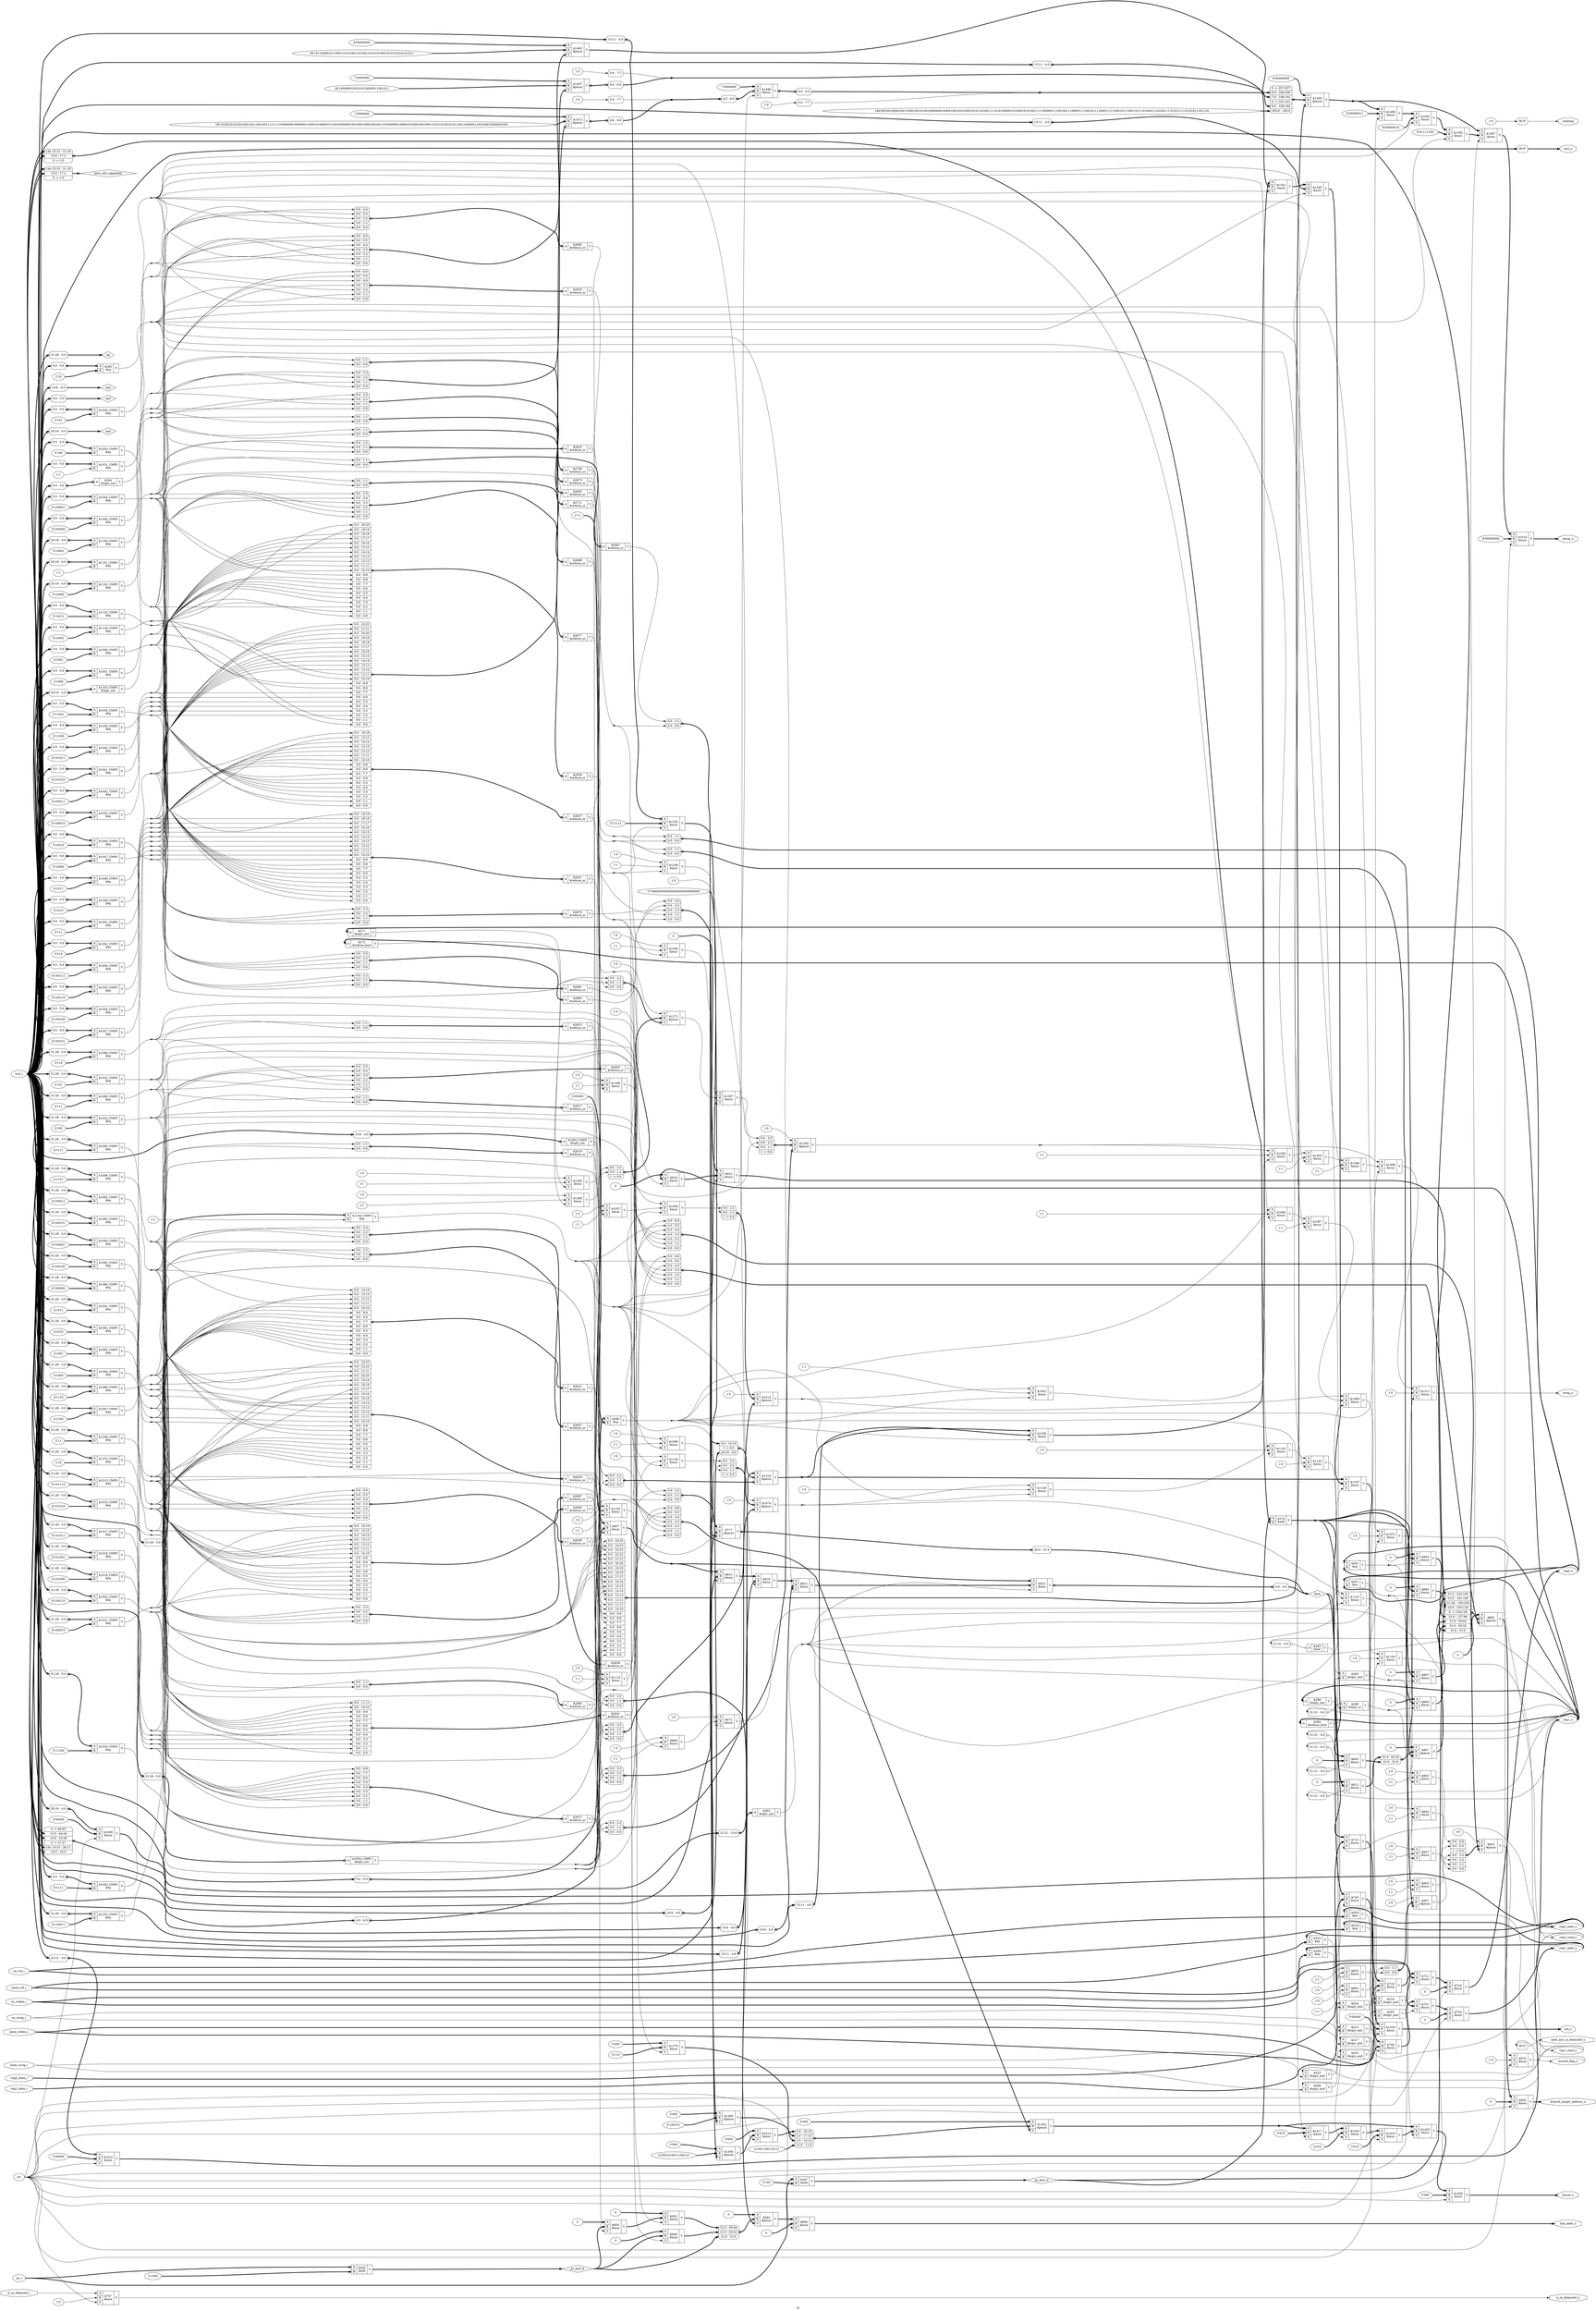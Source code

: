 digraph "id" {
label="id";
rankdir="LR";
remincross=true;
n204 [ shape=octagon, label="aluop_o", color="black", fontcolor="black" ];
n205 [ shape=octagon, label="alusel_o", color="black", fontcolor="black" ];
n206 [ shape=octagon, label="branch_flag_o", color="black", fontcolor="black" ];
n207 [ shape=octagon, label="branch_target_address_o", color="black", fontcolor="black" ];
n208 [ shape=octagon, label="ex_wd_i", color="black", fontcolor="black" ];
n209 [ shape=octagon, label="ex_wdata_i", color="black", fontcolor="black" ];
n210 [ shape=octagon, label="ex_wreg_i", color="black", fontcolor="black" ];
n211 [ shape=diamond, label="imm", color="black", fontcolor="black" ];
n212 [ shape=diamond, label="imm_sll2_signedext", color="black", fontcolor="black" ];
n213 [ shape=octagon, label="inst_i", color="black", fontcolor="black" ];
n214 [ shape=octagon, label="inst_o", color="black", fontcolor="black" ];
n215 [ shape=octagon, label="is_in_delayslot_i", color="black", fontcolor="black" ];
n216 [ shape=octagon, label="is_in_delayslot_o", color="black", fontcolor="black" ];
n217 [ shape=octagon, label="link_addr_o", color="black", fontcolor="black" ];
n218 [ shape=octagon, label="mem_wd_i", color="black", fontcolor="black" ];
n219 [ shape=octagon, label="mem_wdata_i", color="black", fontcolor="black" ];
n220 [ shape=octagon, label="mem_wreg_i", color="black", fontcolor="black" ];
n221 [ shape=octagon, label="next_inst_in_delayslot_o", color="black", fontcolor="black" ];
n222 [ shape=diamond, label="op", color="black", fontcolor="black" ];
n223 [ shape=diamond, label="op2", color="black", fontcolor="black" ];
n224 [ shape=diamond, label="op3", color="black", fontcolor="black" ];
n225 [ shape=diamond, label="op4", color="black", fontcolor="black" ];
n226 [ shape=octagon, label="pc_i", color="black", fontcolor="black" ];
n227 [ shape=diamond, label="pc_plus_4", color="black", fontcolor="black" ];
n228 [ shape=diamond, label="pc_plus_8", color="black", fontcolor="black" ];
n229 [ shape=octagon, label="reg1_addr_o", color="black", fontcolor="black" ];
n230 [ shape=octagon, label="reg1_data_i", color="black", fontcolor="black" ];
n231 [ shape=octagon, label="reg1_o", color="black", fontcolor="black" ];
n232 [ shape=octagon, label="reg1_read_o", color="black", fontcolor="black" ];
n233 [ shape=octagon, label="reg2_addr_o", color="black", fontcolor="black" ];
n234 [ shape=octagon, label="reg2_data_i", color="black", fontcolor="black" ];
n235 [ shape=octagon, label="reg2_o", color="black", fontcolor="black" ];
n236 [ shape=octagon, label="reg2_read_o", color="black", fontcolor="black" ];
n237 [ shape=octagon, label="rst", color="black", fontcolor="black" ];
n238 [ shape=octagon, label="stallreq", color="black", fontcolor="black" ];
n239 [ shape=octagon, label="wd_o", color="black", fontcolor="black" ];
n240 [ shape=octagon, label="wreg_o", color="black", fontcolor="black" ];
{ rank="source"; n208; n209; n210; n213; n215; n218; n219; n220; n226; n230; n234; n237;}
{ rank="sink"; n204; n205; n206; n207; n214; n216; n217; n221; n229; n231; n232; n233; n235; n236; n238; n239; n240;}
c244 [ shape=record, label="{{<p241> A|<p242> B}|$274\n$add|{<p243> Y}}" ];
x0 [ shape=record, style=rounded, label="<s15> 14x 15:15 - 31:18 |<s1> 15:0 - 17:2 |0 -&gt; 1:0 " ];
x0:e -> c244:p242:w [arrowhead=odiamond, arrowtail=odiamond, dir=both, color="black", style="setlinewidth(3)", label=""];
v1 [ label="3'100" ];
c245 [ shape=record, label="{{<p241> A|<p242> B}|$267\n$add|{<p243> Y}}" ];
v2 [ label="4'1000" ];
c246 [ shape=record, label="{{<p241> A|<p242> B}|$268\n$add|{<p243> Y}}" ];
c247 [ shape=record, label="{{<p241> A}|$2615\n$reduce_or|{<p243> Y}}" ];
x3 [ shape=record, style=rounded, label="<s1> 0:0 - 1:1 |<s0> 0:0 - 0:0 " ];
x3:e -> c247:p241:w [arrowhead=odiamond, arrowtail=odiamond, dir=both, color="black", style="setlinewidth(3)", label=""];
c248 [ shape=record, label="{{<p241> A}|$2617\n$reduce_or|{<p243> Y}}" ];
x4 [ shape=record, style=rounded, label="<s1> 0:0 - 1:1 |<s0> 0:0 - 0:0 " ];
x4:e -> c248:p241:w [arrowhead=odiamond, arrowtail=odiamond, dir=both, color="black", style="setlinewidth(3)", label=""];
c249 [ shape=record, label="{{<p241> A}|$2619\n$reduce_or|{<p243> Y}}" ];
x5 [ shape=record, style=rounded, label="<s1> 0:0 - 1:1 |<s0> 0:0 - 0:0 " ];
x5:e -> c249:p241:w [arrowhead=odiamond, arrowtail=odiamond, dir=both, color="black", style="setlinewidth(3)", label=""];
c250 [ shape=record, label="{{<p241> A}|$2621\n$reduce_or|{<p243> Y}}" ];
x6 [ shape=record, style=rounded, label="<s19> 0:0 - 19:19 |<s18> 0:0 - 18:18 |<s17> 0:0 - 17:17 |<s16> 0:0 - 16:16 |<s15> 0:0 - 15:15 |<s14> 0:0 - 14:14 |<s13> 0:0 - 13:13 |<s12> 0:0 - 12:12 |<s11> 0:0 - 11:11 |<s10> 0:0 - 10:10 |<s9> 0:0 - 9:9 |<s8> 0:0 - 8:8 |<s7> 0:0 - 7:7 |<s6> 0:0 - 6:6 |<s5> 0:0 - 5:5 |<s4> 0:0 - 4:4 |<s3> 0:0 - 3:3 |<s2> 0:0 - 2:2 |<s1> 0:0 - 1:1 |<s0> 0:0 - 0:0 " ];
x6:e -> c250:p241:w [arrowhead=odiamond, arrowtail=odiamond, dir=both, color="black", style="setlinewidth(3)", label=""];
c251 [ shape=record, label="{{<p241> A}|$2625\n$reduce_or|{<p243> Y}}" ];
x7 [ shape=record, style=rounded, label="<s2> 0:0 - 2:2 |<s1> 0:0 - 1:1 |<s0> 0:0 - 0:0 " ];
x7:e -> c251:p241:w [arrowhead=odiamond, arrowtail=odiamond, dir=both, color="black", style="setlinewidth(3)", label=""];
c252 [ shape=record, label="{{<p241> A}|$2627\n$reduce_or|{<p243> Y}}" ];
x8 [ shape=record, style=rounded, label="<s16> 0:0 - 16:16 |<s15> 0:0 - 15:15 |<s14> 0:0 - 14:14 |<s13> 0:0 - 13:13 |<s12> 0:0 - 12:12 |<s11> 0:0 - 11:11 |<s10> 0:0 - 10:10 |<s9> 0:0 - 9:9 |<s8> 0:0 - 8:8 |<s7> 0:0 - 7:7 |<s6> 0:0 - 6:6 |<s5> 0:0 - 5:5 |<s4> 0:0 - 4:4 |<s3> 0:0 - 3:3 |<s2> 0:0 - 2:2 |<s1> 0:0 - 1:1 |<s0> 0:0 - 0:0 " ];
x8:e -> c252:p241:w [arrowhead=odiamond, arrowtail=odiamond, dir=both, color="black", style="setlinewidth(3)", label=""];
c253 [ shape=record, label="{{<p241> A}|$2629\n$reduce_or|{<p243> Y}}" ];
x9 [ shape=record, style=rounded, label="<s23> 0:0 - 23:23 |<s22> 0:0 - 22:22 |<s21> 0:0 - 21:21 |<s20> 0:0 - 20:20 |<s19> 0:0 - 19:19 |<s18> 0:0 - 18:18 |<s17> 0:0 - 17:17 |<s16> 0:0 - 16:16 |<s15> 0:0 - 15:15 |<s14> 0:0 - 14:14 |<s13> 0:0 - 13:13 |<s12> 0:0 - 12:12 |<s11> 0:0 - 11:11 |<s10> 0:0 - 10:10 |<s9> 0:0 - 9:9 |<s8> 0:0 - 8:8 |<s7> 0:0 - 7:7 |<s6> 0:0 - 6:6 |<s5> 0:0 - 5:5 |<s4> 0:0 - 4:4 |<s3> 0:0 - 3:3 |<s2> 0:0 - 2:2 |<s1> 0:0 - 1:1 |<s0> 0:0 - 0:0 " ];
x9:e -> c253:p241:w [arrowhead=odiamond, arrowtail=odiamond, dir=both, color="black", style="setlinewidth(3)", label=""];
c254 [ shape=record, label="{{<p241> A}|$2631\n$reduce_or|{<p243> Y}}" ];
x10 [ shape=record, style=rounded, label="<s14> 0:0 - 14:14 |<s13> 0:0 - 13:13 |<s12> 0:0 - 12:12 |<s11> 0:0 - 11:11 |<s10> 0:0 - 10:10 |<s9> 0:0 - 9:9 |<s8> 0:0 - 8:8 |<s7> 0:0 - 7:7 |<s6> 0:0 - 6:6 |<s5> 0:0 - 5:5 |<s4> 0:0 - 4:4 |<s3> 0:0 - 3:3 |<s2> 0:0 - 2:2 |<s1> 0:0 - 1:1 |<s0> 0:0 - 0:0 " ];
x10:e -> c254:p241:w [arrowhead=odiamond, arrowtail=odiamond, dir=both, color="black", style="setlinewidth(3)", label=""];
c255 [ shape=record, label="{{<p241> A}|$2639\n$reduce_or|{<p243> Y}}" ];
x11 [ shape=record, style=rounded, label="<s2> 0:0 - 2:2 |<s1> 0:0 - 1:1 |<s0> 0:0 - 0:0 " ];
x11:e -> c255:p241:w [arrowhead=odiamond, arrowtail=odiamond, dir=both, color="black", style="setlinewidth(3)", label=""];
c256 [ shape=record, label="{{<p241> A}|$2641\n$reduce_or|{<p243> Y}}" ];
x12 [ shape=record, style=rounded, label="<s11> 0:0 - 11:11 |<s10> 0:0 - 10:10 |<s9> 0:0 - 9:9 |<s8> 0:0 - 8:8 |<s7> 0:0 - 7:7 |<s6> 0:0 - 6:6 |<s5> 0:0 - 5:5 |<s4> 0:0 - 4:4 |<s3> 0:0 - 3:3 |<s2> 0:0 - 2:2 |<s1> 0:0 - 1:1 |<s0> 0:0 - 0:0 " ];
x12:e -> c256:p241:w [arrowhead=odiamond, arrowtail=odiamond, dir=both, color="black", style="setlinewidth(3)", label=""];
c257 [ shape=record, label="{{<p241> A}|$2643\n$reduce_or|{<p243> Y}}" ];
x13 [ shape=record, style=rounded, label="<s5> 0:0 - 5:5 |<s4> 0:0 - 4:4 |<s3> 0:0 - 3:3 |<s2> 0:0 - 2:2 |<s1> 0:0 - 1:1 |<s0> 0:0 - 0:0 " ];
x13:e -> c257:p241:w [arrowhead=odiamond, arrowtail=odiamond, dir=both, color="black", style="setlinewidth(3)", label=""];
c258 [ shape=record, label="{{<p241> A}|$2645\n$reduce_or|{<p243> Y}}" ];
x14 [ shape=record, style=rounded, label="<s3> 0:0 - 3:3 |<s2> 0:0 - 2:2 |<s1> 0:0 - 1:1 |<s0> 0:0 - 0:0 " ];
x14:e -> c258:p241:w [arrowhead=odiamond, arrowtail=odiamond, dir=both, color="black", style="setlinewidth(3)", label=""];
c259 [ shape=record, label="{{<p241> A}|$2647\n$reduce_or|{<p243> Y}}" ];
x15 [ shape=record, style=rounded, label="<s3> 0:0 - 3:3 |<s2> 0:0 - 2:2 |<s1> 0:0 - 1:1 |<s0> 0:0 - 0:0 " ];
x15:e -> c259:p241:w [arrowhead=odiamond, arrowtail=odiamond, dir=both, color="black", style="setlinewidth(3)", label=""];
c260 [ shape=record, label="{{<p241> A}|$2649\n$reduce_or|{<p243> Y}}" ];
x16 [ shape=record, style=rounded, label="<s6> 0:0 - 6:6 |<s5> 0:0 - 5:5 |<s4> 0:0 - 4:4 |<s3> 0:0 - 3:3 |<s2> 0:0 - 2:2 |<s1> 0:0 - 1:1 |<s0> 0:0 - 0:0 " ];
x16:e -> c260:p241:w [arrowhead=odiamond, arrowtail=odiamond, dir=both, color="black", style="setlinewidth(3)", label=""];
c261 [ shape=record, label="{{<p241> A}|$2655\n$reduce_or|{<p243> Y}}" ];
x17 [ shape=record, style=rounded, label="<s6> 0:0 - 6:6 |<s5> 0:0 - 5:5 |<s4> 0:0 - 4:4 |<s3> 0:0 - 3:3 |<s2> 0:0 - 2:2 |<s1> 0:0 - 1:1 |<s0> 0:0 - 0:0 " ];
x17:e -> c261:p241:w [arrowhead=odiamond, arrowtail=odiamond, dir=both, color="black", style="setlinewidth(3)", label=""];
c262 [ shape=record, label="{{<p241> A}|$2659\n$reduce_or|{<p243> Y}}" ];
x18 [ shape=record, style=rounded, label="<s20> 0:0 - 20:20 |<s19> 0:0 - 19:19 |<s18> 0:0 - 18:18 |<s17> 0:0 - 17:17 |<s16> 0:0 - 16:16 |<s15> 0:0 - 15:15 |<s14> 0:0 - 14:14 |<s13> 0:0 - 13:13 |<s12> 0:0 - 12:12 |<s11> 0:0 - 11:11 |<s10> 0:0 - 10:10 |<s9> 0:0 - 9:9 |<s8> 0:0 - 8:8 |<s7> 0:0 - 7:7 |<s6> 0:0 - 6:6 |<s5> 0:0 - 5:5 |<s4> 0:0 - 4:4 |<s3> 0:0 - 3:3 |<s2> 0:0 - 2:2 |<s1> 0:0 - 1:1 |<s0> 0:0 - 0:0 " ];
x18:e -> c262:p241:w [arrowhead=odiamond, arrowtail=odiamond, dir=both, color="black", style="setlinewidth(3)", label=""];
c263 [ shape=record, label="{{<p241> A}|$2663\n$reduce_or|{<p243> Y}}" ];
x19 [ shape=record, style=rounded, label="<s3> 0:0 - 3:3 |<s2> 0:0 - 2:2 |<s1> 0:0 - 1:1 |<s0> 0:0 - 0:0 " ];
x19:e -> c263:p241:w [arrowhead=odiamond, arrowtail=odiamond, dir=both, color="black", style="setlinewidth(3)", label=""];
c264 [ shape=record, label="{{<p241> A}|$2665\n$reduce_or|{<p243> Y}}" ];
x20 [ shape=record, style=rounded, label="<s4> 0:0 - 4:4 |<s3> 0:0 - 3:3 |<s2> 0:0 - 2:2 |<s1> 0:0 - 1:1 |<s0> 0:0 - 0:0 " ];
x20:e -> c264:p241:w [arrowhead=odiamond, arrowtail=odiamond, dir=both, color="black", style="setlinewidth(3)", label=""];
c265 [ shape=record, label="{{<p241> A}|$2667\n$reduce_or|{<p243> Y}}" ];
x21 [ shape=record, style=rounded, label="<s1> 0:0 - 1:1 |<s0> 0:0 - 0:0 " ];
x21:e -> c265:p241:w [arrowhead=odiamond, arrowtail=odiamond, dir=both, color="black", style="setlinewidth(3)", label=""];
c266 [ shape=record, label="{{<p241> A}|$2671\n$reduce_or|{<p243> Y}}" ];
x22 [ shape=record, style=rounded, label="<s8> 0:0 - 8:8 |<s7> 0:0 - 7:7 |<s6> 0:0 - 6:6 |<s5> 0:0 - 5:5 |<s4> 0:0 - 4:4 |<s3> 0:0 - 3:3 |<s2> 0:0 - 2:2 |<s1> 0:0 - 1:1 |<s0> 0:0 - 0:0 " ];
x22:e -> c266:p241:w [arrowhead=odiamond, arrowtail=odiamond, dir=both, color="black", style="setlinewidth(3)", label=""];
c267 [ shape=record, label="{{<p241> A}|$2673\n$reduce_or|{<p243> Y}}" ];
x23 [ shape=record, style=rounded, label="<s1> 0:0 - 1:1 |<s0> 0:0 - 0:0 " ];
x23:e -> c267:p241:w [arrowhead=odiamond, arrowtail=odiamond, dir=both, color="black", style="setlinewidth(3)", label=""];
c268 [ shape=record, label="{{<p241> A}|$2677\n$reduce_or|{<p243> Y}}" ];
x24 [ shape=record, style=rounded, label="<s5> 0:0 - 5:5 |<s4> 0:0 - 4:4 |<s3> 0:0 - 3:3 |<s2> 0:0 - 2:2 |<s1> 0:0 - 1:1 |<s0> 0:0 - 0:0 " ];
x24:e -> c268:p241:w [arrowhead=odiamond, arrowtail=odiamond, dir=both, color="black", style="setlinewidth(3)", label=""];
c269 [ shape=record, label="{{<p241> A}|$2679\n$reduce_or|{<p243> Y}}" ];
x25 [ shape=record, style=rounded, label="<s3> 0:0 - 3:3 |<s2> 0:0 - 2:2 |<s1> 0:0 - 1:1 |<s0> 0:0 - 0:0 " ];
x25:e -> c269:p241:w [arrowhead=odiamond, arrowtail=odiamond, dir=both, color="black", style="setlinewidth(3)", label=""];
c270 [ shape=record, label="{{<p241> A}|$2681\n$reduce_or|{<p243> Y}}" ];
x26 [ shape=record, style=rounded, label="<s2> 0:0 - 2:2 |<s1> 0:0 - 1:1 |<s0> 0:0 - 0:0 " ];
x26:e -> c270:p241:w [arrowhead=odiamond, arrowtail=odiamond, dir=both, color="black", style="setlinewidth(3)", label=""];
c271 [ shape=record, label="{{<p241> A}|$2683\n$reduce_or|{<p243> Y}}" ];
x27 [ shape=record, style=rounded, label="<s3> 0:0 - 3:3 |<s2> 0:0 - 2:2 |<s1> 0:0 - 1:1 |<s0> 0:0 - 0:0 " ];
x27:e -> c271:p241:w [arrowhead=odiamond, arrowtail=odiamond, dir=both, color="black", style="setlinewidth(3)", label=""];
c272 [ shape=record, label="{{<p241> A}|$2685\n$reduce_or|{<p243> Y}}" ];
x28 [ shape=record, style=rounded, label="<s1> 0:0 - 1:1 |<s0> 0:0 - 0:0 " ];
x28:e -> c272:p241:w [arrowhead=odiamond, arrowtail=odiamond, dir=both, color="black", style="setlinewidth(3)", label=""];
c273 [ shape=record, label="{{<p241> A}|$2687\n$reduce_or|{<p243> Y}}" ];
x29 [ shape=record, style=rounded, label="<s16> 0:0 - 16:16 |<s15> 0:0 - 15:15 |<s14> 0:0 - 14:14 |<s13> 0:0 - 13:13 |<s12> 0:0 - 12:12 |<s11> 0:0 - 11:11 |<s10> 0:0 - 10:10 |<s9> 0:0 - 9:9 |<s8> 0:0 - 8:8 |<s7> 0:0 - 7:7 |<s6> 0:0 - 6:6 |<s5> 0:0 - 5:5 |<s4> 0:0 - 4:4 |<s3> 0:0 - 3:3 |<s2> 0:0 - 2:2 |<s1> 0:0 - 1:1 |<s0> 0:0 - 0:0 " ];
x29:e -> c273:p241:w [arrowhead=odiamond, arrowtail=odiamond, dir=both, color="black", style="setlinewidth(3)", label=""];
c274 [ shape=record, label="{{<p241> A}|$2689\n$reduce_or|{<p243> Y}}" ];
x30 [ shape=record, style=rounded, label="<s1> 0:0 - 1:1 |<s0> 0:0 - 0:0 " ];
x30:e -> c274:p241:w [arrowhead=odiamond, arrowtail=odiamond, dir=both, color="black", style="setlinewidth(3)", label=""];
c275 [ shape=record, label="{{<p241> A}|$2709\n$reduce_or|{<p243> Y}}" ];
x31 [ shape=record, style=rounded, label="<s1> 0:0 - 1:1 |<s0> 0:0 - 0:0 " ];
x31:e -> c275:p241:w [arrowhead=odiamond, arrowtail=odiamond, dir=both, color="black", style="setlinewidth(3)", label=""];
c276 [ shape=record, label="{{<p241> A}|$2711\n$reduce_or|{<p243> Y}}" ];
x32 [ shape=record, style=rounded, label="<s1> 0:0 - 1:1 |<s0> 0:0 - 0:0 " ];
x32:e -> c276:p241:w [arrowhead=odiamond, arrowtail=odiamond, dir=both, color="black", style="setlinewidth(3)", label=""];
c277 [ shape=record, label="{{<p241> A}|$271\n$logic_not|{<p243> Y}}" ];
c278 [ shape=record, label="{{<p241> A|<p242> B}|$281\n$eq|{<p243> Y}}" ];
c279 [ shape=record, label="{{<p241> A}|$283\n$not|{<p243> Y}}" ];
x33 [ shape=record, style=rounded, label="<s0> 31:31 - 0:0 " ];
x33:e -> c279:p241:w [arrowhead=odiamond, arrowtail=odiamond, dir=both, color="black", label=""];
c280 [ shape=record, label="{{<p241> A}|$288\n$logic_not|{<p243> Y}}" ];
c281 [ shape=record, label="{{<p241> A}|$293\n$logic_not|{<p243> Y}}" ];
x34 [ shape=record, style=rounded, label="<s0> 31:21 - 10:0 " ];
x34:e -> c281:p241:w [arrowhead=odiamond, arrowtail=odiamond, dir=both, color="black", style="setlinewidth(3)", label=""];
c282 [ shape=record, label="{{<p241> A}|$294\n$logic_not|{<p243> Y}}" ];
x35 [ shape=record, style=rounded, label="<s0> 5:0 - 5:0 " ];
x35:e -> c282:p241:w [arrowhead=odiamond, arrowtail=odiamond, dir=both, color="black", style="setlinewidth(3)", label=""];
v37 [ label="2'10" ];
c283 [ shape=record, label="{{<p241> A|<p242> B}|$295\n$eq|{<p243> Y}}" ];
x36 [ shape=record, style=rounded, label="<s0> 5:0 - 5:0 " ];
x36:e -> c283:p241:w [arrowhead=odiamond, arrowtail=odiamond, dir=both, color="black", style="setlinewidth(3)", label=""];
v39 [ label="2'11" ];
c284 [ shape=record, label="{{<p241> A|<p242> B}|$296\n$eq|{<p243> Y}}" ];
x38 [ shape=record, style=rounded, label="<s0> 5:0 - 5:0 " ];
x38:e -> c284:p241:w [arrowhead=odiamond, arrowtail=odiamond, dir=both, color="black", style="setlinewidth(3)", label=""];
c285 [ shape=record, label="{{<p241> A|<p242> B}|$304\n$eq|{<p243> Y}}" ];
c286 [ shape=record, label="{{<p241> A|<p242> B}|$309\n$eq|{<p243> Y}}" ];
c287 [ shape=record, label="{{<p241> A|<p242> B}|$318\n$eq|{<p243> Y}}" ];
c288 [ shape=record, label="{{<p241> A|<p242> B}|$323\n$eq|{<p243> Y}}" ];
c289 [ shape=record, label="{{<p241> A|<p242> B}|$285\n$logic_and|{<p243> Y}}" ];
c290 [ shape=record, label="{{<p241> A|<p242> B}|$303\n$logic_and|{<p243> Y}}" ];
c291 [ shape=record, label="{{<p241> A|<p242> B}|$305\n$logic_and|{<p243> Y}}" ];
c292 [ shape=record, label="{{<p241> A|<p242> B}|$308\n$logic_and|{<p243> Y}}" ];
c293 [ shape=record, label="{{<p241> A|<p242> B}|$310\n$logic_and|{<p243> Y}}" ];
c294 [ shape=record, label="{{<p241> A|<p242> B}|$317\n$logic_and|{<p243> Y}}" ];
c295 [ shape=record, label="{{<p241> A|<p242> B}|$319\n$logic_and|{<p243> Y}}" ];
c296 [ shape=record, label="{{<p241> A|<p242> B}|$322\n$logic_and|{<p243> Y}}" ];
c297 [ shape=record, label="{{<p241> A|<p242> B}|$324\n$logic_and|{<p243> Y}}" ];
c298 [ shape=record, label="{{<p241> A|<p242> B}|$289\n$logic_or|{<p243> Y}}" ];
x40 [ shape=record, style=rounded, label="<s0> 31:31 - 0:0 " ];
x40:e -> c298:p241:w [arrowhead=odiamond, arrowtail=odiamond, dir=both, color="black", label=""];
c299 [ shape=record, label="{{<p241> A}|$272\n$reduce_bool|{<p243> Y}}" ];
c300 [ shape=record, label="{{<p241> A}|$284\n$reduce_bool|{<p243> Y}}" ];
c301 [ shape=record, label="{{<p241> A|<p242> B}|$291\n$ne|{<p243> Y}}" ];
v42 [ label="4'1001" ];
c302 [ shape=record, label="{{<p241> A|<p242> B}|$1000_CMP0\n$eq|{<p243> Y}}" ];
x41 [ shape=record, style=rounded, label="<s0> 5:0 - 5:0 " ];
x41:e -> c302:p241:w [arrowhead=odiamond, arrowtail=odiamond, dir=both, color="black", style="setlinewidth(3)", label=""];
v44 [ label="4'1000" ];
c303 [ shape=record, label="{{<p241> A|<p242> B}|$1001_CMP0\n$eq|{<p243> Y}}" ];
x43 [ shape=record, style=rounded, label="<s0> 5:0 - 5:0 " ];
x43:e -> c303:p241:w [arrowhead=odiamond, arrowtail=odiamond, dir=both, color="black", style="setlinewidth(3)", label=""];
c304 [ shape=record, label="{{<p241> A}|$1003_CMP0\n$logic_not|{<p243> Y}}" ];
x45 [ shape=record, style=rounded, label="<s0> 10:6 - 4:0 " ];
x45:e -> c304:p241:w [arrowhead=odiamond, arrowtail=odiamond, dir=both, color="black", style="setlinewidth(3)", label=""];
c305 [ shape=record, label="{{<p241> A}|$1004_CMP0\n$logic_not|{<p243> Y}}" ];
x46 [ shape=record, style=rounded, label="<s0> 31:26 - 5:0 " ];
x46:e -> c305:p241:w [arrowhead=odiamond, arrowtail=odiamond, dir=both, color="black", style="setlinewidth(3)", label=""];
v48 [ label="5'00000" ];
c307 [ shape=record, label="{{<p241> A|<p242> B|<p306> S}|$1009\n$mux|{<p243> Y}}" ];
x47 [ shape=record, style=rounded, label="<s0> 20:16 - 4:0 " ];
x47:e -> c307:p241:w [arrowhead=odiamond, arrowtail=odiamond, dir=both, color="black", style="setlinewidth(3)", label=""];
v50 [ label="5'00000" ];
c308 [ shape=record, label="{{<p241> A|<p242> B|<p306> S}|$1012\n$mux|{<p243> Y}}" ];
x49 [ shape=record, style=rounded, label="<s0> 25:21 - 4:0 " ];
x49:e -> c308:p241:w [arrowhead=odiamond, arrowtail=odiamond, dir=both, color="black", style="setlinewidth(3)", label=""];
v51 [ label="1'0" ];
c309 [ shape=record, label="{{<p241> A|<p242> B|<p306> S}|$1014\n$pmux|{<p243> Y}}" ];
x52 [ shape=record, style=rounded, label="<s2> 0:0 - 2:2 |<s1> 0:0 - 1:1 |1 -&gt; 0:0 " ];
x52:e -> c309:p242:w [arrowhead=odiamond, arrowtail=odiamond, dir=both, color="black", style="setlinewidth(3)", label=""];
x53 [ shape=record, style=rounded, label="<s2> 0:0 - 2:2 |<s1> 0:0 - 1:1 |<s0> 0:0 - 0:0 " ];
x53:e -> c309:p306:w [arrowhead=odiamond, arrowtail=odiamond, dir=both, color="black", style="setlinewidth(3)", label=""];
v55 [ label="6'101110" ];
c310 [ shape=record, label="{{<p241> A|<p242> B}|$1015_CMP0\n$eq|{<p243> Y}}" ];
x54 [ shape=record, style=rounded, label="<s0> 31:26 - 5:0 " ];
x54:e -> c310:p241:w [arrowhead=odiamond, arrowtail=odiamond, dir=both, color="black", style="setlinewidth(3)", label=""];
v57 [ label="6'101010" ];
c311 [ shape=record, label="{{<p241> A|<p242> B}|$1016_CMP0\n$eq|{<p243> Y}}" ];
x56 [ shape=record, style=rounded, label="<s0> 31:26 - 5:0 " ];
x56:e -> c311:p241:w [arrowhead=odiamond, arrowtail=odiamond, dir=both, color="black", style="setlinewidth(3)", label=""];
v59 [ label="6'101011" ];
c312 [ shape=record, label="{{<p241> A|<p242> B}|$1017_CMP0\n$eq|{<p243> Y}}" ];
x58 [ shape=record, style=rounded, label="<s0> 31:26 - 5:0 " ];
x58:e -> c312:p241:w [arrowhead=odiamond, arrowtail=odiamond, dir=both, color="black", style="setlinewidth(3)", label=""];
v61 [ label="6'101001" ];
c313 [ shape=record, label="{{<p241> A|<p242> B}|$1018_CMP0\n$eq|{<p243> Y}}" ];
x60 [ shape=record, style=rounded, label="<s0> 31:26 - 5:0 " ];
x60:e -> c313:p241:w [arrowhead=odiamond, arrowtail=odiamond, dir=both, color="black", style="setlinewidth(3)", label=""];
v63 [ label="6'101000" ];
c314 [ shape=record, label="{{<p241> A|<p242> B}|$1019_CMP0\n$eq|{<p243> Y}}" ];
x62 [ shape=record, style=rounded, label="<s0> 31:26 - 5:0 " ];
x62:e -> c314:p241:w [arrowhead=odiamond, arrowtail=odiamond, dir=both, color="black", style="setlinewidth(3)", label=""];
v65 [ label="6'100110" ];
c315 [ shape=record, label="{{<p241> A|<p242> B}|$1020_CMP0\n$eq|{<p243> Y}}" ];
x64 [ shape=record, style=rounded, label="<s0> 31:26 - 5:0 " ];
x64:e -> c315:p241:w [arrowhead=odiamond, arrowtail=odiamond, dir=both, color="black", style="setlinewidth(3)", label=""];
v67 [ label="6'100010" ];
c316 [ shape=record, label="{{<p241> A|<p242> B}|$1021_CMP0\n$eq|{<p243> Y}}" ];
x66 [ shape=record, style=rounded, label="<s0> 31:26 - 5:0 " ];
x66:e -> c316:p241:w [arrowhead=odiamond, arrowtail=odiamond, dir=both, color="black", style="setlinewidth(3)", label=""];
v69 [ label="3'101" ];
c317 [ shape=record, label="{{<p241> A|<p242> B}|$1022_CMP0\n$eq|{<p243> Y}}" ];
x68 [ shape=record, style=rounded, label="<s0> 31:26 - 5:0 " ];
x68:e -> c317:p241:w [arrowhead=odiamond, arrowtail=odiamond, dir=both, color="black", style="setlinewidth(3)", label=""];
v71 [ label="3'100" ];
c318 [ shape=record, label="{{<p241> A|<p242> B}|$1023_CMP0\n$eq|{<p243> Y}}" ];
x70 [ shape=record, style=rounded, label="<s0> 31:26 - 5:0 " ];
x70:e -> c318:p241:w [arrowhead=odiamond, arrowtail=odiamond, dir=both, color="black", style="setlinewidth(3)", label=""];
v72 [ label="1'0" ];
v73 [ label="1'1" ];
c319 [ shape=record, label="{{<p241> A|<p242> B|<p306> S}|$1028\n$mux|{<p243> Y}}" ];
v75 [ label="3'101" ];
c320 [ shape=record, label="{{<p241> A|<p242> B}|$1029_CMP0\n$eq|{<p243> Y}}" ];
x74 [ shape=record, style=rounded, label="<s0> 5:0 - 5:0 " ];
x74:e -> c320:p241:w [arrowhead=odiamond, arrowtail=odiamond, dir=both, color="black", style="setlinewidth(3)", label=""];
v77 [ label="3'100" ];
c321 [ shape=record, label="{{<p241> A|<p242> B}|$1030_CMP0\n$eq|{<p243> Y}}" ];
x76 [ shape=record, style=rounded, label="<s0> 5:0 - 5:0 " ];
x76:e -> c321:p241:w [arrowhead=odiamond, arrowtail=odiamond, dir=both, color="black", style="setlinewidth(3)", label=""];
v79 [ label="1'1" ];
c322 [ shape=record, label="{{<p241> A|<p242> B}|$1031_CMP0\n$eq|{<p243> Y}}" ];
x78 [ shape=record, style=rounded, label="<s0> 5:0 - 5:0 " ];
x78:e -> c322:p241:w [arrowhead=odiamond, arrowtail=odiamond, dir=both, color="black", style="setlinewidth(3)", label=""];
v81 [ label="5'11100" ];
c323 [ shape=record, label="{{<p241> A|<p242> B}|$1034_CMP0\n$eq|{<p243> Y}}" ];
x80 [ shape=record, style=rounded, label="<s0> 31:26 - 5:0 " ];
x80:e -> c323:p241:w [arrowhead=odiamond, arrowtail=odiamond, dir=both, color="black", style="setlinewidth(3)", label=""];
v82 [ label="1'0" ];
v83 [ label="1'1" ];
c324 [ shape=record, label="{{<p241> A|<p242> B|<p306> S}|$1037\n$mux|{<p243> Y}}" ];
v85 [ label="5'11001" ];
c325 [ shape=record, label="{{<p241> A|<p242> B}|$1038_CMP0\n$eq|{<p243> Y}}" ];
x84 [ shape=record, style=rounded, label="<s0> 5:0 - 5:0 " ];
x84:e -> c325:p241:w [arrowhead=odiamond, arrowtail=odiamond, dir=both, color="black", style="setlinewidth(3)", label=""];
v87 [ label="5'11000" ];
c326 [ shape=record, label="{{<p241> A|<p242> B}|$1039_CMP0\n$eq|{<p243> Y}}" ];
x86 [ shape=record, style=rounded, label="<s0> 5:0 - 5:0 " ];
x86:e -> c326:p241:w [arrowhead=odiamond, arrowtail=odiamond, dir=both, color="black", style="setlinewidth(3)", label=""];
v89 [ label="6'101011" ];
c327 [ shape=record, label="{{<p241> A|<p242> B}|$1040_CMP0\n$eq|{<p243> Y}}" ];
x88 [ shape=record, style=rounded, label="<s0> 5:0 - 5:0 " ];
x88:e -> c327:p241:w [arrowhead=odiamond, arrowtail=odiamond, dir=both, color="black", style="setlinewidth(3)", label=""];
v91 [ label="6'101010" ];
c328 [ shape=record, label="{{<p241> A|<p242> B}|$1041_CMP0\n$eq|{<p243> Y}}" ];
x90 [ shape=record, style=rounded, label="<s0> 5:0 - 5:0 " ];
x90:e -> c328:p241:w [arrowhead=odiamond, arrowtail=odiamond, dir=both, color="black", style="setlinewidth(3)", label=""];
v93 [ label="6'100011" ];
c329 [ shape=record, label="{{<p241> A|<p242> B}|$1042_CMP0\n$eq|{<p243> Y}}" ];
x92 [ shape=record, style=rounded, label="<s0> 5:0 - 5:0 " ];
x92:e -> c329:p241:w [arrowhead=odiamond, arrowtail=odiamond, dir=both, color="black", style="setlinewidth(3)", label=""];
v95 [ label="6'100010" ];
c330 [ shape=record, label="{{<p241> A|<p242> B}|$1043_CMP0\n$eq|{<p243> Y}}" ];
x94 [ shape=record, style=rounded, label="<s0> 5:0 - 5:0 " ];
x94:e -> c330:p241:w [arrowhead=odiamond, arrowtail=odiamond, dir=both, color="black", style="setlinewidth(3)", label=""];
v97 [ label="6'100001" ];
c331 [ shape=record, label="{{<p241> A|<p242> B}|$1044_CMP0\n$eq|{<p243> Y}}" ];
x96 [ shape=record, style=rounded, label="<s0> 5:0 - 5:0 " ];
x96:e -> c331:p241:w [arrowhead=odiamond, arrowtail=odiamond, dir=both, color="black", style="setlinewidth(3)", label=""];
v99 [ label="6'100000" ];
c332 [ shape=record, label="{{<p241> A|<p242> B}|$1045_CMP0\n$eq|{<p243> Y}}" ];
x98 [ shape=record, style=rounded, label="<s0> 5:0 - 5:0 " ];
x98:e -> c332:p241:w [arrowhead=odiamond, arrowtail=odiamond, dir=both, color="black", style="setlinewidth(3)", label=""];
v101 [ label="5'10010" ];
c333 [ shape=record, label="{{<p241> A|<p242> B}|$1046_CMP0\n$eq|{<p243> Y}}" ];
x100 [ shape=record, style=rounded, label="<s0> 5:0 - 5:0 " ];
x100:e -> c333:p241:w [arrowhead=odiamond, arrowtail=odiamond, dir=both, color="black", style="setlinewidth(3)", label=""];
v103 [ label="5'10000" ];
c334 [ shape=record, label="{{<p241> A|<p242> B}|$1047_CMP0\n$eq|{<p243> Y}}" ];
x102 [ shape=record, style=rounded, label="<s0> 5:0 - 5:0 " ];
x102:e -> c334:p241:w [arrowhead=odiamond, arrowtail=odiamond, dir=both, color="black", style="setlinewidth(3)", label=""];
v105 [ label="4'1011" ];
c335 [ shape=record, label="{{<p241> A|<p242> B}|$1048_CMP0\n$eq|{<p243> Y}}" ];
x104 [ shape=record, style=rounded, label="<s0> 5:0 - 5:0 " ];
x104:e -> c335:p241:w [arrowhead=odiamond, arrowtail=odiamond, dir=both, color="black", style="setlinewidth(3)", label=""];
v107 [ label="4'1010" ];
c336 [ shape=record, label="{{<p241> A|<p242> B}|$1049_CMP0\n$eq|{<p243> Y}}" ];
x106 [ shape=record, style=rounded, label="<s0> 5:0 - 5:0 " ];
x106:e -> c336:p241:w [arrowhead=odiamond, arrowtail=odiamond, dir=both, color="black", style="setlinewidth(3)", label=""];
v109 [ label="4'1111" ];
c337 [ shape=record, label="{{<p241> A|<p242> B}|$1050_CMP0\n$eq|{<p243> Y}}" ];
x108 [ shape=record, style=rounded, label="<s0> 5:0 - 5:0 " ];
x108:e -> c337:p241:w [arrowhead=odiamond, arrowtail=odiamond, dir=both, color="black", style="setlinewidth(3)", label=""];
v111 [ label="3'111" ];
c338 [ shape=record, label="{{<p241> A|<p242> B}|$1051_CMP0\n$eq|{<p243> Y}}" ];
x110 [ shape=record, style=rounded, label="<s0> 5:0 - 5:0 " ];
x110:e -> c338:p241:w [arrowhead=odiamond, arrowtail=odiamond, dir=both, color="black", style="setlinewidth(3)", label=""];
v113 [ label="3'110" ];
c339 [ shape=record, label="{{<p241> A|<p242> B}|$1052_CMP0\n$eq|{<p243> Y}}" ];
x112 [ shape=record, style=rounded, label="<s0> 5:0 - 5:0 " ];
x112:e -> c339:p241:w [arrowhead=odiamond, arrowtail=odiamond, dir=both, color="black", style="setlinewidth(3)", label=""];
v115 [ label="6'100111" ];
c340 [ shape=record, label="{{<p241> A|<p242> B}|$1054_CMP0\n$eq|{<p243> Y}}" ];
x114 [ shape=record, style=rounded, label="<s0> 5:0 - 5:0 " ];
x114:e -> c340:p241:w [arrowhead=odiamond, arrowtail=odiamond, dir=both, color="black", style="setlinewidth(3)", label=""];
v117 [ label="6'100110" ];
c341 [ shape=record, label="{{<p241> A|<p242> B}|$1055_CMP0\n$eq|{<p243> Y}}" ];
x116 [ shape=record, style=rounded, label="<s0> 5:0 - 5:0 " ];
x116:e -> c341:p241:w [arrowhead=odiamond, arrowtail=odiamond, dir=both, color="black", style="setlinewidth(3)", label=""];
v119 [ label="6'100100" ];
c342 [ shape=record, label="{{<p241> A|<p242> B}|$1056_CMP0\n$eq|{<p243> Y}}" ];
x118 [ shape=record, style=rounded, label="<s0> 5:0 - 5:0 " ];
x118:e -> c342:p241:w [arrowhead=odiamond, arrowtail=odiamond, dir=both, color="black", style="setlinewidth(3)", label=""];
v121 [ label="6'100101" ];
c343 [ shape=record, label="{{<p241> A|<p242> B}|$1057_CMP0\n$eq|{<p243> Y}}" ];
x120 [ shape=record, style=rounded, label="<s0> 5:0 - 5:0 " ];
x120:e -> c343:p241:w [arrowhead=odiamond, arrowtail=odiamond, dir=both, color="black", style="setlinewidth(3)", label=""];
v122 [ label="1'0" ];
c344 [ shape=record, label="{{<p241> A|<p242> B|<p306> S}|$1058\n$mux|{<p243> Y}}" ];
v123 [ label="1'1" ];
c345 [ shape=record, label="{{<p241> A|<p242> B|<p306> S}|$1061\n$mux|{<p243> Y}}" ];
v124 [ label="1'1" ];
c346 [ shape=record, label="{{<p241> A|<p242> B|<p306> S}|$1064\n$mux|{<p243> Y}}" ];
v125 [ label="1'1" ];
c347 [ shape=record, label="{{<p241> A|<p242> B|<p306> S}|$1067\n$mux|{<p243> Y}}" ];
c348 [ shape=record, label="{{<p241> A|<p242> B|<p306> S}|$1069\n$mux|{<p243> Y}}" ];
v126 [ label="1'0" ];
c349 [ shape=record, label="{{<p241> A|<p242> B|<p306> S}|$1072\n$mux|{<p243> Y}}" ];
v127 [ label="1'0" ];
c350 [ shape=record, label="{{<p241> A|<p242> B|<p306> S}|$1074\n$pmux|{<p243> Y}}" ];
x128 [ shape=record, style=rounded, label="<s3> 0:0 - 3:3 |<s2> 0:0 - 2:2 |<s1> 0:0 - 1:1 |1 -&gt; 0:0 " ];
x128:e -> c350:p242:w [arrowhead=odiamond, arrowtail=odiamond, dir=both, color="black", style="setlinewidth(3)", label=""];
x129 [ shape=record, style=rounded, label="<s3> 0:0 - 3:3 |<s2> 0:0 - 2:2 |<s1> 0:0 - 1:1 |<s0> 0:0 - 0:0 " ];
x129:e -> c350:p306:w [arrowhead=odiamond, arrowtail=odiamond, dir=both, color="black", style="setlinewidth(3)", label=""];
v131 [ label="6'100011" ];
c351 [ shape=record, label="{{<p241> A|<p242> B}|$1082_CMP0\n$eq|{<p243> Y}}" ];
x130 [ shape=record, style=rounded, label="<s0> 31:26 - 5:0 " ];
x130:e -> c351:p241:w [arrowhead=odiamond, arrowtail=odiamond, dir=both, color="black", style="setlinewidth(3)", label=""];
v133 [ label="6'100101" ];
c352 [ shape=record, label="{{<p241> A|<p242> B}|$1083_CMP0\n$eq|{<p243> Y}}" ];
x132 [ shape=record, style=rounded, label="<s0> 31:26 - 5:0 " ];
x132:e -> c352:p241:w [arrowhead=odiamond, arrowtail=odiamond, dir=both, color="black", style="setlinewidth(3)", label=""];
v135 [ label="6'100001" ];
c353 [ shape=record, label="{{<p241> A|<p242> B}|$1084_CMP0\n$eq|{<p243> Y}}" ];
x134 [ shape=record, style=rounded, label="<s0> 31:26 - 5:0 " ];
x134:e -> c353:p241:w [arrowhead=odiamond, arrowtail=odiamond, dir=both, color="black", style="setlinewidth(3)", label=""];
v137 [ label="6'100100" ];
c354 [ shape=record, label="{{<p241> A|<p242> B}|$1085_CMP0\n$eq|{<p243> Y}}" ];
x136 [ shape=record, style=rounded, label="<s0> 31:26 - 5:0 " ];
x136:e -> c354:p241:w [arrowhead=odiamond, arrowtail=odiamond, dir=both, color="black", style="setlinewidth(3)", label=""];
v139 [ label="6'100000" ];
c355 [ shape=record, label="{{<p241> A|<p242> B}|$1086_CMP0\n$eq|{<p243> Y}}" ];
x138 [ shape=record, style=rounded, label="<s0> 31:26 - 5:0 " ];
x138:e -> c355:p241:w [arrowhead=odiamond, arrowtail=odiamond, dir=both, color="black", style="setlinewidth(3)", label=""];
v141 [ label="3'110" ];
c356 [ shape=record, label="{{<p241> A|<p242> B}|$1088_CMP0\n$eq|{<p243> Y}}" ];
x140 [ shape=record, style=rounded, label="<s0> 31:26 - 5:0 " ];
x140:e -> c356:p241:w [arrowhead=odiamond, arrowtail=odiamond, dir=both, color="black", style="setlinewidth(3)", label=""];
v143 [ label="3'111" ];
c357 [ shape=record, label="{{<p241> A|<p242> B}|$1089_CMP0\n$eq|{<p243> Y}}" ];
x142 [ shape=record, style=rounded, label="<s0> 31:26 - 5:0 " ];
x142:e -> c357:p241:w [arrowhead=odiamond, arrowtail=odiamond, dir=both, color="black", style="setlinewidth(3)", label=""];
v145 [ label="4'1011" ];
c358 [ shape=record, label="{{<p241> A|<p242> B}|$1091_CMP0\n$eq|{<p243> Y}}" ];
x144 [ shape=record, style=rounded, label="<s0> 31:26 - 5:0 " ];
x144:e -> c358:p241:w [arrowhead=odiamond, arrowtail=odiamond, dir=both, color="black", style="setlinewidth(3)", label=""];
v147 [ label="4'1010" ];
c359 [ shape=record, label="{{<p241> A|<p242> B}|$1092_CMP0\n$eq|{<p243> Y}}" ];
x146 [ shape=record, style=rounded, label="<s0> 31:26 - 5:0 " ];
x146:e -> c359:p241:w [arrowhead=odiamond, arrowtail=odiamond, dir=both, color="black", style="setlinewidth(3)", label=""];
v149 [ label="4'1001" ];
c360 [ shape=record, label="{{<p241> A|<p242> B}|$1093_CMP0\n$eq|{<p243> Y}}" ];
x148 [ shape=record, style=rounded, label="<s0> 31:26 - 5:0 " ];
x148:e -> c360:p241:w [arrowhead=odiamond, arrowtail=odiamond, dir=both, color="black", style="setlinewidth(3)", label=""];
v151 [ label="4'1000" ];
c361 [ shape=record, label="{{<p241> A|<p242> B}|$1094_CMP0\n$eq|{<p243> Y}}" ];
x150 [ shape=record, style=rounded, label="<s0> 31:26 - 5:0 " ];
x150:e -> c361:p241:w [arrowhead=odiamond, arrowtail=odiamond, dir=both, color="black", style="setlinewidth(3)", label=""];
v153 [ label="4'1111" ];
c362 [ shape=record, label="{{<p241> A|<p242> B}|$1095_CMP0\n$eq|{<p243> Y}}" ];
x152 [ shape=record, style=rounded, label="<s0> 31:26 - 5:0 " ];
x152:e -> c362:p241:w [arrowhead=odiamond, arrowtail=odiamond, dir=both, color="black", style="setlinewidth(3)", label=""];
v155 [ label="4'1110" ];
c363 [ shape=record, label="{{<p241> A|<p242> B}|$1096_CMP0\n$eq|{<p243> Y}}" ];
x154 [ shape=record, style=rounded, label="<s0> 31:26 - 5:0 " ];
x154:e -> c363:p241:w [arrowhead=odiamond, arrowtail=odiamond, dir=both, color="black", style="setlinewidth(3)", label=""];
v157 [ label="4'1100" ];
c364 [ shape=record, label="{{<p241> A|<p242> B}|$1097_CMP0\n$eq|{<p243> Y}}" ];
x156 [ shape=record, style=rounded, label="<s0> 31:26 - 5:0 " ];
x156:e -> c364:p241:w [arrowhead=odiamond, arrowtail=odiamond, dir=both, color="black", style="setlinewidth(3)", label=""];
v159 [ label="4'1101" ];
c365 [ shape=record, label="{{<p241> A|<p242> B}|$1098_CMP0\n$eq|{<p243> Y}}" ];
x158 [ shape=record, style=rounded, label="<s0> 31:26 - 5:0 " ];
x158:e -> c365:p241:w [arrowhead=odiamond, arrowtail=odiamond, dir=both, color="black", style="setlinewidth(3)", label=""];
v160 [ label="1'0" ];
v161 [ label="1'1" ];
c366 [ shape=record, label="{{<p241> A|<p242> B|<p306> S}|$1099\n$mux|{<p243> Y}}" ];
v163 [ label="5'10001" ];
c367 [ shape=record, label="{{<p241> A|<p242> B}|$1100_CMP0\n$eq|{<p243> Y}}" ];
x162 [ shape=record, style=rounded, label="<s0> 20:16 - 4:0 " ];
x162:e -> c367:p241:w [arrowhead=odiamond, arrowtail=odiamond, dir=both, color="black", style="setlinewidth(3)", label=""];
v165 [ label="1'1" ];
c368 [ shape=record, label="{{<p241> A|<p242> B}|$1101_CMP0\n$eq|{<p243> Y}}" ];
x164 [ shape=record, style=rounded, label="<s0> 20:16 - 4:0 " ];
x164:e -> c368:p241:w [arrowhead=odiamond, arrowtail=odiamond, dir=both, color="black", style="setlinewidth(3)", label=""];
v167 [ label="5'10000" ];
c369 [ shape=record, label="{{<p241> A|<p242> B}|$1102_CMP0\n$eq|{<p243> Y}}" ];
x166 [ shape=record, style=rounded, label="<s0> 20:16 - 4:0 " ];
x166:e -> c369:p241:w [arrowhead=odiamond, arrowtail=odiamond, dir=both, color="black", style="setlinewidth(3)", label=""];
c370 [ shape=record, label="{{<p241> A}|$1103_CMP0\n$logic_not|{<p243> Y}}" ];
x168 [ shape=record, style=rounded, label="<s0> 20:16 - 4:0 " ];
x168:e -> c370:p241:w [arrowhead=odiamond, arrowtail=odiamond, dir=both, color="black", style="setlinewidth(3)", label=""];
v170 [ label="1'1" ];
c371 [ shape=record, label="{{<p241> A|<p242> B}|$1104_CMP0\n$eq|{<p243> Y}}" ];
x169 [ shape=record, style=rounded, label="<s0> 31:26 - 5:0 " ];
x169:e -> c371:p241:w [arrowhead=odiamond, arrowtail=odiamond, dir=both, color="black", style="setlinewidth(3)", label=""];
v171 [ label="1'0" ];
v172 [ label="1'1" ];
c372 [ shape=record, label="{{<p241> A|<p242> B|<p306> S}|$1105\n$mux|{<p243> Y}}" ];
v173 [ label="1'0" ];
v174 [ label="1'1" ];
c373 [ shape=record, label="{{<p241> A|<p242> B|<p306> S}|$1114\n$mux|{<p243> Y}}" ];
v176 [ label="5'10011" ];
c374 [ shape=record, label="{{<p241> A|<p242> B}|$1125_CMP0\n$eq|{<p243> Y}}" ];
x175 [ shape=record, style=rounded, label="<s0> 5:0 - 5:0 " ];
x175:e -> c374:p241:w [arrowhead=odiamond, arrowtail=odiamond, dir=both, color="black", style="setlinewidth(3)", label=""];
v178 [ label="5'10001" ];
c375 [ shape=record, label="{{<p241> A|<p242> B}|$1126_CMP0\n$eq|{<p243> Y}}" ];
x177 [ shape=record, style=rounded, label="<s0> 5:0 - 5:0 " ];
x177:e -> c375:p241:w [arrowhead=odiamond, arrowtail=odiamond, dir=both, color="black", style="setlinewidth(3)", label=""];
v179 [ label="1'0" ];
c376 [ shape=record, label="{{<p241> A|<p242> B|<p306> S}|$1136\n$mux|{<p243> Y}}" ];
v180 [ label="1'0" ];
c377 [ shape=record, label="{{<p241> A|<p242> B|<p306> S}|$1139\n$mux|{<p243> Y}}" ];
v181 [ label="1'0" ];
c378 [ shape=record, label="{{<p241> A|<p242> B|<p306> S}|$1142\n$mux|{<p243> Y}}" ];
v182 [ label="1'0" ];
c379 [ shape=record, label="{{<p241> A|<p242> B|<p306> S}|$1145\n$mux|{<p243> Y}}" ];
c380 [ shape=record, label="{{<p241> A|<p242> B|<p306> S}|$1147\n$mux|{<p243> Y}}" ];
v183 [ label="1'0" ];
c381 [ shape=record, label="{{<p241> A|<p242> B|<p306> S}|$1150\n$mux|{<p243> Y}}" ];
v184 [ label="1'0" ];
c382 [ shape=record, label="{{<p241> A|<p242> B|<p306> S}|$1240\n$pmux|{<p243> Y}}" ];
x185 [ shape=record, style=rounded, label="<s3> 0:0 - 3:3 |<s2> 0:0 - 2:2 |<s1> 0:0 - 1:1 |1 -&gt; 0:0 " ];
x185:e -> c382:p242:w [arrowhead=odiamond, arrowtail=odiamond, dir=both, color="black", style="setlinewidth(3)", label=""];
x186 [ shape=record, style=rounded, label="<s3> 0:0 - 3:3 |<s2> 0:0 - 2:2 |<s1> 0:0 - 1:1 |<s0> 0:0 - 0:0 " ];
x186:e -> c382:p306:w [arrowhead=odiamond, arrowtail=odiamond, dir=both, color="black", style="setlinewidth(3)", label=""];
v188 [ label="2'11" ];
c383 [ shape=record, label="{{<p241> A|<p242> B}|$1248_CMP0\n$eq|{<p243> Y}}" ];
x187 [ shape=record, style=rounded, label="<s0> 31:26 - 5:0 " ];
x187:e -> c383:p241:w [arrowhead=odiamond, arrowtail=odiamond, dir=both, color="black", style="setlinewidth(3)", label=""];
v190 [ label="6'110011" ];
c384 [ shape=record, label="{{<p241> A|<p242> B}|$1253_CMP0\n$eq|{<p243> Y}}" ];
x189 [ shape=record, style=rounded, label="<s0> 31:26 - 5:0 " ];
x189:e -> c384:p241:w [arrowhead=odiamond, arrowtail=odiamond, dir=both, color="black", style="setlinewidth(3)", label=""];
v191 [ label="1'0" ];
v192 [ label="1'1" ];
c385 [ shape=record, label="{{<p241> A|<p242> B|<p306> S}|$1258\n$mux|{<p243> Y}}" ];
v193 [ label="1'0" ];
v194 [ label="1'1" ];
c386 [ shape=record, label="{{<p241> A|<p242> B|<p306> S}|$1266\n$mux|{<p243> Y}}" ];
v195 [ label="1'0" ];
c387 [ shape=record, label="{{<p241> A|<p242> B|<p306> S}|$1271\n$pmux|{<p243> Y}}" ];
x196 [ shape=record, style=rounded, label="<s2> 0:0 - 2:2 |<s1> 0:0 - 1:1 |1 -&gt; 0:0 " ];
x196:e -> c387:p242:w [arrowhead=odiamond, arrowtail=odiamond, dir=both, color="black", style="setlinewidth(3)", label=""];
x197 [ shape=record, style=rounded, label="<s2> 0:0 - 2:2 |<s1> 0:0 - 1:1 |<s0> 0:0 - 0:0 " ];
x197:e -> c387:p306:w [arrowhead=odiamond, arrowtail=odiamond, dir=both, color="black", style="setlinewidth(3)", label=""];
v198 [ label="1'0" ];
v199 [ label="1'1" ];
c388 [ shape=record, label="{{<p241> A|<p242> B|<p306> S}|$1282\n$mux|{<p243> Y}}" ];
v200 [ label="1'0" ];
v201 [ label="1'1" ];
c389 [ shape=record, label="{{<p241> A|<p242> B|<p306> S}|$1286\n$mux|{<p243> Y}}" ];
v202 [ label="1'0" ];
c390 [ shape=record, label="{{<p241> A|<p242> B|<p306> S}|$1297\n$mux|{<p243> Y}}" ];
v203 [ label="1'1" ];
c391 [ shape=record, label="{{<p241> A|<p242> B|<p306> S}|$1300\n$mux|{<p243> Y}}" ];
v204 [ label="1'1" ];
c392 [ shape=record, label="{{<p241> A|<p242> B|<p306> S}|$1303\n$mux|{<p243> Y}}" ];
v205 [ label="1'1" ];
c393 [ shape=record, label="{{<p241> A|<p242> B|<p306> S}|$1306\n$mux|{<p243> Y}}" ];
c394 [ shape=record, label="{{<p241> A|<p242> B|<p306> S}|$1308\n$mux|{<p243> Y}}" ];
v206 [ label="1'0" ];
c395 [ shape=record, label="{{<p241> A|<p242> B|<p306> S}|$1311\n$mux|{<p243> Y}}" ];
c396 [ shape=record, label="{{<p241> A|<p242> B|<p306> S}|$1318\n$pmux|{<p243> Y}}" ];
x207 [ shape=record, style=rounded, label="<s0> 15:11 - 4:0 " ];
x207:e -> c396:p241:w [arrowhead=odiamond, arrowtail=odiamond, dir=both, color="black", style="setlinewidth(3)", label=""];
x208 [ shape=record, style=rounded, label="<s2> 4:0 - 14:10 |1 -&gt; 9:5 |<s0> 20:16 - 4:0 " ];
x208:e -> c396:p242:w [arrowhead=odiamond, arrowtail=odiamond, dir=both, color="black", style="setlinewidth(3)", label=""];
x209 [ shape=record, style=rounded, label="<s2> 0:0 - 2:2 |<s1> 0:0 - 1:1 |<s0> 0:0 - 0:0 " ];
x209:e -> c396:p306:w [arrowhead=odiamond, arrowtail=odiamond, dir=both, color="black", style="setlinewidth(3)", label=""];
v211 [ label="5'11111" ];
c397 [ shape=record, label="{{<p241> A|<p242> B|<p306> S}|$1335\n$mux|{<p243> Y}}" ];
x210 [ shape=record, style=rounded, label="<s0> 15:11 - 4:0 " ];
x210:e -> c397:p241:w [arrowhead=odiamond, arrowtail=odiamond, dir=both, color="black", style="setlinewidth(3)", label=""];
c398 [ shape=record, label="{{<p241> A|<p242> B|<p306> S}|$1339\n$mux|{<p243> Y}}" ];
x212 [ shape=record, style=rounded, label="<s0> 15:11 - 4:0 " ];
x212:e -> c398:p242:w [arrowhead=odiamond, arrowtail=odiamond, dir=both, color="black", style="setlinewidth(3)", label=""];
c399 [ shape=record, label="{{<p241> A|<p242> B|<p306> S}|$1342\n$mux|{<p243> Y}}" ];
x213 [ shape=record, style=rounded, label="<s0> 15:11 - 4:0 " ];
x213:e -> c399:p242:w [arrowhead=odiamond, arrowtail=odiamond, dir=both, color="black", style="setlinewidth(3)", label=""];
c400 [ shape=record, label="{{<p241> A|<p242> B|<p306> S}|$1345\n$mux|{<p243> Y}}" ];
x214 [ shape=record, style=rounded, label="<s0> 15:11 - 4:0 " ];
x214:e -> c400:p242:w [arrowhead=odiamond, arrowtail=odiamond, dir=both, color="black", style="setlinewidth(3)", label=""];
c401 [ shape=record, label="{{<p241> A|<p242> B|<p306> S}|$1347\n$mux|{<p243> Y}}" ];
v215 [ label="5'00000" ];
c402 [ shape=record, label="{{<p241> A|<p242> B|<p306> S}|$1350\n$mux|{<p243> Y}}" ];
v216 [ label="3'000" ];
v218 [ label="12'001100110111" ];
c403 [ shape=record, label="{{<p241> A|<p242> B|<p306> S}|$1352\n$pmux|{<p243> Y}}" ];
x217 [ shape=record, style=rounded, label="<s3> 2:0 - 20:18 |<s2> 2:0 - 17:15 |<s1> 2:0 - 14:12 |<s0> 11:0 - 11:0 " ];
x217:e -> c403:p242:w [arrowhead=odiamond, arrowtail=odiamond, dir=both, color="black", style="setlinewidth(3)", label=""];
x219 [ shape=record, style=rounded, label="<s6> 0:0 - 6:6 |<s5> 0:0 - 5:5 |<s4> 0:0 - 4:4 |<s3> 0:0 - 3:3 |<s2> 0:0 - 2:2 |<s1> 0:0 - 1:1 |<s0> 0:0 - 0:0 " ];
x219:e -> c403:p306:w [arrowhead=odiamond, arrowtail=odiamond, dir=both, color="black", style="setlinewidth(3)", label=""];
v221 [ label="2'10" ];
c404 [ shape=record, label="{{<p241> A|<p242> B}|$1370_CMP0\n$eq|{<p243> Y}}" ];
x220 [ shape=record, style=rounded, label="<s0> 31:26 - 5:0 " ];
x220:e -> c404:p241:w [arrowhead=odiamond, arrowtail=odiamond, dir=both, color="black", style="setlinewidth(3)", label=""];
v222 [ label="3'000" ];
v223 [ label="3'110" ];
c405 [ shape=record, label="{{<p241> A|<p242> B|<p306> S}|$1379\n$mux|{<p243> Y}}" ];
v224 [ label="3'000" ];
v225 [ label="6'100101" ];
c406 [ shape=record, label="{{<p241> A|<p242> B|<p306> S}|$1385\n$pmux|{<p243> Y}}" ];
x226 [ shape=record, style=rounded, label="<s1> 0:0 - 1:1 |<s0> 0:0 - 0:0 " ];
x226:e -> c406:p306:w [arrowhead=odiamond, arrowtail=odiamond, dir=both, color="black", style="setlinewidth(3)", label=""];
v227 [ label="3'000" ];
v228 [ label="15'001010011100110" ];
c407 [ shape=record, label="{{<p241> A|<p242> B|<p306> S}|$1394\n$pmux|{<p243> Y}}" ];
x229 [ shape=record, style=rounded, label="<s4> 0:0 - 4:4 |<s3> 0:0 - 3:3 |<s2> 0:0 - 2:2 |<s1> 0:0 - 1:1 |<s0> 0:0 - 0:0 " ];
x229:e -> c407:p306:w [arrowhead=odiamond, arrowtail=odiamond, dir=both, color="black", style="setlinewidth(3)", label=""];
v230 [ label="3'000" ];
c408 [ shape=record, label="{{<p241> A|<p242> B|<p306> S}|$1414\n$mux|{<p243> Y}}" ];
v231 [ label="3'010" ];
c409 [ shape=record, label="{{<p241> A|<p242> B|<p306> S}|$1417\n$mux|{<p243> Y}}" ];
v232 [ label="3'010" ];
c410 [ shape=record, label="{{<p241> A|<p242> B|<p306> S}|$1420\n$mux|{<p243> Y}}" ];
v233 [ label="3'010" ];
c411 [ shape=record, label="{{<p241> A|<p242> B|<p306> S}|$1423\n$mux|{<p243> Y}}" ];
c412 [ shape=record, label="{{<p241> A|<p242> B|<p306> S}|$1425\n$mux|{<p243> Y}}" ];
v234 [ label="3'000" ];
c413 [ shape=record, label="{{<p241> A|<p242> B|<p306> S}|$1428\n$mux|{<p243> Y}}" ];
v235 [ label="8'00000000" ];
v237 [ label="184'0010010000100110001001010010000000100001001010100010101101001111010100000101000101010011111000001110010011100001111001011110001111100010111001101110100011101001111010111110101011101110" ];
c414 [ shape=record, label="{{<p241> A|<p242> B|<p306> S}|$1430\n$pmux|{<p243> Y}}" ];
x236 [ shape=record, style=rounded, label="0 -&gt; 207:207 |<s4> 6:0 - 206:200 |<s3> 7:0 - 199:192 |0 -&gt; 191:191 |<s1> 6:0 - 190:184 |<s0> 183:0 - 183:0 " ];
x236:e -> c414:p242:w [arrowhead=odiamond, arrowtail=odiamond, dir=both, color="black", style="setlinewidth(3)", label=""];
x238 [ shape=record, style=rounded, label="<s25> 0:0 - 25:25 |<s24> 0:0 - 24:24 |<s23> 0:0 - 23:23 |<s22> 0:0 - 22:22 |<s21> 0:0 - 21:21 |<s20> 0:0 - 20:20 |<s19> 0:0 - 19:19 |<s18> 0:0 - 18:18 |<s17> 0:0 - 17:17 |<s16> 0:0 - 16:16 |<s15> 0:0 - 15:15 |<s14> 0:0 - 14:14 |<s13> 0:0 - 13:13 |<s12> 0:0 - 12:12 |<s11> 0:0 - 11:11 |<s10> 0:0 - 10:10 |<s9> 0:0 - 9:9 |<s8> 0:0 - 8:8 |<s7> 0:0 - 7:7 |<s6> 0:0 - 6:6 |<s5> 0:0 - 5:5 |<s4> 0:0 - 4:4 |<s3> 0:0 - 3:3 |<s2> 0:0 - 2:2 |<s1> 0:0 - 1:1 |<s0> 0:0 - 0:0 " ];
x238:e -> c414:p306:w [arrowhead=odiamond, arrowtail=odiamond, dir=both, color="black", style="setlinewidth(3)", label=""];
v239 [ label="7'0000000" ];
v240 [ label="28'1000000100101010000011001011" ];
c415 [ shape=record, label="{{<p241> A|<p242> B|<p306> S}|$1457\n$pmux|{<p243> Y}}" ];
x241 [ shape=record, style=rounded, label="<s3> 0:0 - 3:3 |<s2> 0:0 - 2:2 |<s1> 0:0 - 1:1 |<s0> 0:0 - 0:0 " ];
x241:e -> c415:p306:w [arrowhead=odiamond, arrowtail=odiamond, dir=both, color="black", style="setlinewidth(3)", label=""];
x242 [ shape=record, style=rounded, label="<s0> 6:0 - 6:0 " ];
c415:p243:e -> x242:w [arrowhead=odiamond, arrowtail=odiamond, dir=both, color="black", style="setlinewidth(3)", label=""];
v243 [ label="8'00000000" ];
v244 [ label="56'10110000101100011010100110100110101010001010101010101011" ];
c416 [ shape=record, label="{{<p241> A|<p242> B|<p306> S}|$1463\n$pmux|{<p243> Y}}" ];
x245 [ shape=record, style=rounded, label="<s6> 0:0 - 6:6 |<s5> 0:0 - 5:5 |<s4> 0:0 - 4:4 |<s3> 0:0 - 3:3 |<s2> 0:0 - 2:2 |<s1> 0:0 - 1:1 |<s0> 0:0 - 0:0 " ];
x245:e -> c416:p306:w [arrowhead=odiamond, arrowtail=odiamond, dir=both, color="black", style="setlinewidth(3)", label=""];
v246 [ label="7'0000000" ];
v247 [ label="161'01001010100100010011001001111111100000001000000110001010000101100100000010010001000100100110100000010000101000100100011010101001010110011000001100100010000001001" ];
c417 [ shape=record, label="{{<p241> A|<p242> B|<p306> S}|$1472\n$pmux|{<p243> Y}}" ];
x248 [ shape=record, style=rounded, label="<s22> 0:0 - 22:22 |<s21> 0:0 - 21:21 |<s20> 0:0 - 20:20 |<s19> 0:0 - 19:19 |<s18> 0:0 - 18:18 |<s17> 0:0 - 17:17 |<s16> 0:0 - 16:16 |<s15> 0:0 - 15:15 |<s14> 0:0 - 14:14 |<s13> 0:0 - 13:13 |<s12> 0:0 - 12:12 |<s11> 0:0 - 11:11 |<s10> 0:0 - 10:10 |<s9> 0:0 - 9:9 |<s8> 0:0 - 8:8 |<s7> 0:0 - 7:7 |<s6> 0:0 - 6:6 |<s5> 0:0 - 5:5 |<s4> 0:0 - 4:4 |<s3> 0:0 - 3:3 |<s2> 0:0 - 2:2 |<s1> 0:0 - 1:1 |<s0> 0:0 - 0:0 " ];
x248:e -> c417:p306:w [arrowhead=odiamond, arrowtail=odiamond, dir=both, color="black", style="setlinewidth(3)", label=""];
x249 [ shape=record, style=rounded, label="<s0> 6:0 - 6:0 " ];
c417:p243:e -> x249:w [arrowhead=odiamond, arrowtail=odiamond, dir=both, color="black", style="setlinewidth(3)", label=""];
v250 [ label="7'0000000" ];
c418 [ shape=record, label="{{<p241> A|<p242> B|<p306> S}|$1496\n$mux|{<p243> Y}}" ];
x251 [ shape=record, style=rounded, label="<s0> 6:0 - 6:0 " ];
x251:e -> c418:p242:w [arrowhead=odiamond, arrowtail=odiamond, dir=both, color="black", style="setlinewidth(3)", label=""];
x252 [ shape=record, style=rounded, label="<s0> 6:0 - 6:0 " ];
c418:p243:e -> x252:w [arrowhead=odiamond, arrowtail=odiamond, dir=both, color="black", style="setlinewidth(3)", label=""];
v253 [ label="8'00000011" ];
c419 [ shape=record, label="{{<p241> A|<p242> B|<p306> S}|$1499\n$mux|{<p243> Y}}" ];
v254 [ label="8'00000010" ];
c420 [ shape=record, label="{{<p241> A|<p242> B|<p306> S}|$1502\n$mux|{<p243> Y}}" ];
v255 [ label="8'01111100" ];
c421 [ shape=record, label="{{<p241> A|<p242> B|<p306> S}|$1505\n$mux|{<p243> Y}}" ];
c422 [ shape=record, label="{{<p241> A|<p242> B|<p306> S}|$1507\n$mux|{<p243> Y}}" ];
v256 [ label="8'00000000" ];
c423 [ shape=record, label="{{<p241> A|<p242> B|<p306> S}|$1510\n$mux|{<p243> Y}}" ];
c424 [ shape=record, label="{{<p241> A|<p242> B|<p306> S}|$715\n$mux|{<p243> Y}}" ];
c425 [ shape=record, label="{{<p241> A|<p242> B|<p306> S}|$718\n$mux|{<p243> Y}}" ];
c426 [ shape=record, label="{{<p241> A|<p242> B|<p306> S}|$721\n$mux|{<p243> Y}}" ];
v257 [ label="0" ];
c427 [ shape=record, label="{{<p241> A|<p242> B|<p306> S}|$724\n$mux|{<p243> Y}}" ];
c428 [ shape=record, label="{{<p241> A|<p242> B|<p306> S}|$745\n$mux|{<p243> Y}}" ];
c429 [ shape=record, label="{{<p241> A|<p242> B|<p306> S}|$748\n$mux|{<p243> Y}}" ];
c430 [ shape=record, label="{{<p241> A|<p242> B|<p306> S}|$751\n$mux|{<p243> Y}}" ];
v258 [ label="0" ];
c431 [ shape=record, label="{{<p241> A|<p242> B|<p306> S}|$754\n$mux|{<p243> Y}}" ];
v259 [ label="1'0" ];
c432 [ shape=record, label="{{<p241> A|<p242> B|<p306> S}|$757\n$mux|{<p243> Y}}" ];
v260 [ label="27'000000000000000000000000000" ];
c433 [ shape=record, label="{{<p241> A|<p242> B|<p306> S}|$777\n$pmux|{<p243> Y}}" ];
x261 [ shape=record, style=rounded, label="0 -&gt; 80:65 |<s19> 15:5 - 64:54 |<s18> 15:0 - 53:38 |0 -&gt; 37:27 |<s16> 16x 15:15 - 26:11 |<s0> 15:5 - 10:0 " ];
x261:e -> c433:p242:w [arrowhead=odiamond, arrowtail=odiamond, dir=both, color="black", style="setlinewidth(3)", label=""];
x262 [ shape=record, style=rounded, label="<s2> 0:0 - 2:2 |<s1> 0:0 - 1:1 |<s0> 0:0 - 0:0 " ];
x262:e -> c433:p306:w [arrowhead=odiamond, arrowtail=odiamond, dir=both, color="black", style="setlinewidth(3)", label=""];
x263 [ shape=record, style=rounded, label="<s0> 26:0 - 31:5 " ];
c433:p243:e -> x263:w [arrowhead=odiamond, arrowtail=odiamond, dir=both, color="black", style="setlinewidth(3)", label=""];
v264 [ label="5'00000" ];
c434 [ shape=record, label="{{<p241> A|<p242> B|<p306> S}|$807\n$mux|{<p243> Y}}" ];
x265 [ shape=record, style=rounded, label="<s0> 4:0 - 4:0 " ];
x265:e -> c434:p242:w [arrowhead=odiamond, arrowtail=odiamond, dir=both, color="black", style="setlinewidth(3)", label=""];
c435 [ shape=record, label="{{<p241> A|<p242> B|<p306> S}|$815\n$mux|{<p243> Y}}" ];
x266 [ shape=record, style=rounded, label="<s0> 10:6 - 4:0 " ];
x266:e -> c435:p242:w [arrowhead=odiamond, arrowtail=odiamond, dir=both, color="black", style="setlinewidth(3)", label=""];
c436 [ shape=record, label="{{<p241> A|<p242> B|<p306> S}|$818\n$mux|{<p243> Y}}" ];
x267 [ shape=record, style=rounded, label="<s0> 10:6 - 4:0 " ];
x267:e -> c436:p242:w [arrowhead=odiamond, arrowtail=odiamond, dir=both, color="black", style="setlinewidth(3)", label=""];
c437 [ shape=record, label="{{<p241> A|<p242> B|<p306> S}|$821\n$mux|{<p243> Y}}" ];
x268 [ shape=record, style=rounded, label="<s0> 10:6 - 4:0 " ];
x268:e -> c437:p242:w [arrowhead=odiamond, arrowtail=odiamond, dir=both, color="black", style="setlinewidth(3)", label=""];
c438 [ shape=record, label="{{<p241> A|<p242> B|<p306> S}|$823\n$mux|{<p243> Y}}" ];
x269 [ shape=record, style=rounded, label="<s0> 4:0 - 4:0 " ];
c438:p243:e -> x269:w [arrowhead=odiamond, arrowtail=odiamond, dir=both, color="black", style="setlinewidth(3)", label=""];
v270 [ label="1'0" ];
v271 [ label="1'1" ];
c439 [ shape=record, label="{{<p241> A|<p242> B|<p306> S}|$840\n$mux|{<p243> Y}}" ];
v272 [ label="1'0" ];
c440 [ shape=record, label="{{<p241> A|<p242> B|<p306> S}|$842\n$pmux|{<p243> Y}}" ];
x273 [ shape=record, style=rounded, label="<s6> 0:0 - 6:6 |<s5> 0:0 - 5:5 |1 -&gt; 4:4 |<s3> 0:0 - 3:3 |<s2> 0:0 - 2:2 |<s1> 0:0 - 1:1 |<s0> 0:0 - 0:0 " ];
x273:e -> c440:p242:w [arrowhead=odiamond, arrowtail=odiamond, dir=both, color="black", style="setlinewidth(3)", label=""];
x274 [ shape=record, style=rounded, label="<s6> 0:0 - 6:6 |<s5> 0:0 - 5:5 |<s4> 0:0 - 4:4 |<s3> 0:0 - 3:3 |<s2> 0:0 - 2:2 |<s1> 0:0 - 1:1 |<s0> 0:0 - 0:0 " ];
x274:e -> c440:p306:w [arrowhead=odiamond, arrowtail=odiamond, dir=both, color="black", style="setlinewidth(3)", label=""];
v275 [ label="1'0" ];
v276 [ label="1'1" ];
c441 [ shape=record, label="{{<p241> A|<p242> B|<p306> S}|$844\n$mux|{<p243> Y}}" ];
v277 [ label="1'0" ];
v278 [ label="1'1" ];
c442 [ shape=record, label="{{<p241> A|<p242> B|<p306> S}|$847\n$mux|{<p243> Y}}" ];
v279 [ label="1'0" ];
v280 [ label="1'1" ];
c443 [ shape=record, label="{{<p241> A|<p242> B|<p306> S}|$850\n$mux|{<p243> Y}}" ];
v281 [ label="1'1" ];
v282 [ label="1'0" ];
c444 [ shape=record, label="{{<p241> A|<p242> B|<p306> S}|$855\n$mux|{<p243> Y}}" ];
x283 [ shape=record, style=rounded, label="<s0> 31:31 - 0:0 " ];
x283:e -> c444:p306:w [arrowhead=odiamond, arrowtail=odiamond, dir=both, color="black", label=""];
v284 [ label="1'0" ];
c445 [ shape=record, label="{{<p241> A|<p242> B|<p306> S}|$857\n$pmux|{<p243> Y}}" ];
x285 [ shape=record, style=rounded, label="<s1> 0:0 - 1:1 |<s0> 0:0 - 0:0 " ];
x285:e -> c445:p242:w [arrowhead=odiamond, arrowtail=odiamond, dir=both, color="black", style="setlinewidth(3)", label=""];
x286 [ shape=record, style=rounded, label="<s1> 0:0 - 1:1 |<s0> 0:0 - 0:0 " ];
x286:e -> c445:p306:w [arrowhead=odiamond, arrowtail=odiamond, dir=both, color="black", style="setlinewidth(3)", label=""];
v287 [ label="1'0" ];
v288 [ label="1'1" ];
c446 [ shape=record, label="{{<p241> A|<p242> B|<p306> S}|$862\n$mux|{<p243> Y}}" ];
x289 [ shape=record, style=rounded, label="<s0> 31:31 - 0:0 " ];
x289:e -> c446:p306:w [arrowhead=odiamond, arrowtail=odiamond, dir=both, color="black", label=""];
v290 [ label="1'0" ];
v291 [ label="1'1" ];
c447 [ shape=record, label="{{<p241> A|<p242> B|<p306> S}|$869\n$mux|{<p243> Y}}" ];
v292 [ label="1'0" ];
c448 [ shape=record, label="{{<p241> A|<p242> B|<p306> S}|$872\n$mux|{<p243> Y}}" ];
v293 [ label="1'0" ];
c449 [ shape=record, label="{{<p241> A|<p242> B|<p306> S}|$876\n$mux|{<p243> Y}}" ];
v294 [ label="0" ];
c450 [ shape=record, label="{{<p241> A|<p242> B|<p306> S}|$890\n$mux|{<p243> Y}}" ];
v295 [ label="0" ];
c451 [ shape=record, label="{{<p241> A|<p242> B|<p306> S}|$892\n$pmux|{<p243> Y}}" ];
x296 [ shape=record, style=rounded, label="<s8> 31:0 - 223:192 |<s7> 31:0 - 191:160 |<s6> 31:28 - 159:156 |<s5> 25:0 - 155:130 |0 -&gt; 129:128 |<s3> 31:0 - 127:96 |<s2> 31:0 - 95:64 |<s1> 31:0 - 63:32 |<s0> 31:0 - 31:0 " ];
x296:e -> c451:p242:w [arrowhead=odiamond, arrowtail=odiamond, dir=both, color="black", style="setlinewidth(3)", label=""];
x297 [ shape=record, style=rounded, label="<s6> 0:0 - 6:6 |<s5> 0:0 - 5:5 |<s4> 0:0 - 4:4 |<s3> 0:0 - 3:3 |<s2> 0:0 - 2:2 |<s1> 0:0 - 1:1 |<s0> 0:0 - 0:0 " ];
x297:e -> c451:p306:w [arrowhead=odiamond, arrowtail=odiamond, dir=both, color="black", style="setlinewidth(3)", label=""];
v298 [ label="0" ];
c452 [ shape=record, label="{{<p241> A|<p242> B|<p306> S}|$894\n$mux|{<p243> Y}}" ];
v299 [ label="0" ];
c453 [ shape=record, label="{{<p241> A|<p242> B|<p306> S}|$897\n$mux|{<p243> Y}}" ];
v300 [ label="0" ];
c454 [ shape=record, label="{{<p241> A|<p242> B|<p306> S}|$900\n$mux|{<p243> Y}}" ];
v301 [ label="0" ];
c455 [ shape=record, label="{{<p241> A|<p242> B|<p306> S}|$905\n$mux|{<p243> Y}}" ];
x302 [ shape=record, style=rounded, label="<s0> 31:31 - 0:0 " ];
x302:e -> c455:p306:w [arrowhead=odiamond, arrowtail=odiamond, dir=both, color="black", label=""];
v303 [ label="0" ];
c456 [ shape=record, label="{{<p241> A|<p242> B|<p306> S}|$907\n$pmux|{<p243> Y}}" ];
x304 [ shape=record, style=rounded, label="<s1> 31:0 - 63:32 |<s0> 31:0 - 31:0 " ];
x304:e -> c456:p242:w [arrowhead=odiamond, arrowtail=odiamond, dir=both, color="black", style="setlinewidth(3)", label=""];
x305 [ shape=record, style=rounded, label="<s1> 0:0 - 1:1 |<s0> 0:0 - 0:0 " ];
x305:e -> c456:p306:w [arrowhead=odiamond, arrowtail=odiamond, dir=both, color="black", style="setlinewidth(3)", label=""];
v306 [ label="0" ];
c457 [ shape=record, label="{{<p241> A|<p242> B|<p306> S}|$912\n$mux|{<p243> Y}}" ];
x307 [ shape=record, style=rounded, label="<s0> 31:31 - 0:0 " ];
x307:e -> c457:p306:w [arrowhead=odiamond, arrowtail=odiamond, dir=both, color="black", label=""];
v308 [ label="0" ];
c458 [ shape=record, label="{{<p241> A|<p242> B|<p306> S}|$919\n$mux|{<p243> Y}}" ];
v309 [ label="0" ];
c459 [ shape=record, label="{{<p241> A|<p242> B|<p306> S}|$922\n$mux|{<p243> Y}}" ];
v310 [ label="0" ];
c460 [ shape=record, label="{{<p241> A|<p242> B|<p306> S}|$926\n$mux|{<p243> Y}}" ];
v311 [ label="0" ];
c461 [ shape=record, label="{{<p241> A|<p242> B|<p306> S}|$944\n$pmux|{<p243> Y}}" ];
x312 [ shape=record, style=rounded, label="<s2> 31:0 - 95:64 |<s1> 31:0 - 63:32 |<s0> 31:0 - 31:0 " ];
x312:e -> c461:p242:w [arrowhead=odiamond, arrowtail=odiamond, dir=both, color="black", style="setlinewidth(3)", label=""];
x313 [ shape=record, style=rounded, label="<s2> 0:0 - 2:2 |<s1> 0:0 - 1:1 |<s0> 0:0 - 0:0 " ];
x313:e -> c461:p306:w [arrowhead=odiamond, arrowtail=odiamond, dir=both, color="black", style="setlinewidth(3)", label=""];
v314 [ label="0" ];
c462 [ shape=record, label="{{<p241> A|<p242> B|<p306> S}|$946\n$mux|{<p243> Y}}" ];
v315 [ label="0" ];
c463 [ shape=record, label="{{<p241> A|<p242> B|<p306> S}|$950\n$mux|{<p243> Y}}" ];
v316 [ label="0" ];
c464 [ shape=record, label="{{<p241> A|<p242> B|<p306> S}|$952\n$mux|{<p243> Y}}" ];
v317 [ label="0" ];
c465 [ shape=record, label="{{<p241> A|<p242> B|<p306> S}|$956\n$mux|{<p243> Y}}" ];
v318 [ label="1'0" ];
x319 [ shape=record, style=rounded, label="<s0> 0:0 - 7:7 " ];
v320 [ label="1'0" ];
x321 [ shape=record, style=rounded, label="<s0> 0:0 - 7:7 " ];
v322 [ label="1'0" ];
x323 [ shape=record, style=rounded, label="<s0> 0:0 - 7:7 " ];
x324 [ shape=record, style=rounded, label="<s15> 14x 15:15 - 31:18 |<s1> 15:0 - 17:2 |0 -&gt; 1:0 " ];
x325 [shape=box, style=rounded, label="BUF"];
x326 [shape=box, style=rounded, label="BUF"];
x327 [ shape=record, style=rounded, label="<s0> 31:26 - 5:0 " ];
x328 [ shape=record, style=rounded, label="<s0> 10:6 - 4:0 " ];
x329 [ shape=record, style=rounded, label="<s0> 5:0 - 5:0 " ];
x330 [ shape=record, style=rounded, label="<s0> 20:16 - 4:0 " ];
v331 [ label="1'0" ];
x332 [shape=box, style=rounded, label="BUF"];
n1 [ shape=point ];
c244:p243:e -> n1:w [color="black", style="setlinewidth(3)", label=""];
n1:e -> c450:p242:w [color="black", style="setlinewidth(3)", label=""];
n1:e -> c452:p242:w [color="black", style="setlinewidth(3)", label=""];
n1:e -> c453:p242:w [color="black", style="setlinewidth(3)", label=""];
n1:e -> c454:p242:w [color="black", style="setlinewidth(3)", label=""];
n1:e -> c455:p241:w [color="black", style="setlinewidth(3)", label=""];
n1:e -> c457:p242:w [color="black", style="setlinewidth(3)", label=""];
c254:p243:e -> x209:s0:w [color="black", label=""];
c344:p243:e -> x52:s2:w [color="black", label=""];
c345:p243:e -> c346:p241:w [color="black", label=""];
c346:p243:e -> c347:p241:w [color="black", label=""];
c347:p243:e -> c348:p242:w [color="black", label=""];
c348:p243:e -> c349:p241:w [color="black", label=""];
n105 [ shape=point ];
c350:p243:e -> n105:w [color="black", label=""];
n105:e -> c377:p241:w [color="black", label=""];
n105:e -> c380:p241:w [color="black", label=""];
n106 [ shape=point ];
c351:p243:e -> n106:w [color="black", label=""];
n106:e -> x10:s2:w [color="black", label=""];
n106:e -> x12:s7:w [color="black", label=""];
n106:e -> x238:s7:w [color="black", label=""];
n106:e -> x29:s2:w [color="black", label=""];
n106:e -> x9:s9:w [color="black", label=""];
n107 [ shape=point ];
c352:p243:e -> n107:w [color="black", label=""];
n107:e -> x10:s3:w [color="black", label=""];
n107:e -> x12:s8:w [color="black", label=""];
n107:e -> x238:s8:w [color="black", label=""];
n107:e -> x29:s3:w [color="black", label=""];
n107:e -> x9:s10:w [color="black", label=""];
n108 [ shape=point ];
c353:p243:e -> n108:w [color="black", label=""];
n108:e -> x10:s4:w [color="black", label=""];
n108:e -> x12:s9:w [color="black", label=""];
n108:e -> x238:s9:w [color="black", label=""];
n108:e -> x29:s4:w [color="black", label=""];
n108:e -> x9:s11:w [color="black", label=""];
n109 [ shape=point ];
c354:p243:e -> n109:w [color="black", label=""];
n109:e -> x10:s5:w [color="black", label=""];
n109:e -> x12:s10:w [color="black", label=""];
n109:e -> x238:s10:w [color="black", label=""];
n109:e -> x29:s5:w [color="black", label=""];
n109:e -> x9:s12:w [color="black", label=""];
n11 [ shape=point ];
c264:p243:e -> n11:w [color="black", label=""];
n11:e -> c319:p306:w [color="black", label=""];
n11:e -> x226:s0:w [color="black", label=""];
n110 [ shape=point ];
c355:p243:e -> n110:w [color="black", label=""];
n110:e -> x10:s6:w [color="black", label=""];
n110:e -> x12:s11:w [color="black", label=""];
n110:e -> x238:s11:w [color="black", label=""];
n110:e -> x29:s6:w [color="black", label=""];
n110:e -> x9:s13:w [color="black", label=""];
n111 [ shape=point ];
c356:p243:e -> n111:w [color="black", label=""];
n111:e -> x13:s2:w [color="black", label=""];
n111:e -> x274:s1:w [color="black", label=""];
n111:e -> x297:s1:w [color="black", label=""];
n111:e -> x3:s1:w [color="black", label=""];
n111:e -> x9:s14:w [color="black", label=""];
n112 [ shape=point ];
c357:p243:e -> n112:w [color="black", label=""];
n112:e -> x13:s3:w [color="black", label=""];
n112:e -> x274:s2:w [color="black", label=""];
n112:e -> x297:s2:w [color="black", label=""];
n112:e -> x4:s1:w [color="black", label=""];
n112:e -> x9:s15:w [color="black", label=""];
n113 [ shape=point ];
c358:p243:e -> n113:w [color="black", label=""];
n113:e -> x10:s7:w [color="black", label=""];
n113:e -> x14:s0:w [color="black", label=""];
n113:e -> x16:s0:w [color="black", label=""];
n113:e -> x238:s16:w [color="black", label=""];
n113:e -> x29:s7:w [color="black", label=""];
n113:e -> x9:s16:w [color="black", label=""];
n114 [ shape=point ];
c359:p243:e -> n114:w [color="black", label=""];
n114:e -> x10:s8:w [color="black", label=""];
n114:e -> x14:s1:w [color="black", label=""];
n114:e -> x16:s1:w [color="black", label=""];
n114:e -> x238:s17:w [color="black", label=""];
n114:e -> x29:s8:w [color="black", label=""];
n114:e -> x9:s17:w [color="black", label=""];
n115 [ shape=point ];
c360:p243:e -> n115:w [color="black", label=""];
n115:e -> x10:s9:w [color="black", label=""];
n115:e -> x14:s2:w [color="black", label=""];
n115:e -> x16:s2:w [color="black", label=""];
n115:e -> x238:s18:w [color="black", label=""];
n115:e -> x29:s9:w [color="black", label=""];
n115:e -> x9:s18:w [color="black", label=""];
n116 [ shape=point ];
c361:p243:e -> n116:w [color="black", label=""];
n116:e -> x10:s10:w [color="black", label=""];
n116:e -> x14:s3:w [color="black", label=""];
n116:e -> x16:s3:w [color="black", label=""];
n116:e -> x238:s19:w [color="black", label=""];
n116:e -> x29:s10:w [color="black", label=""];
n116:e -> x9:s19:w [color="black", label=""];
n117 [ shape=point ];
c362:p243:e -> n117:w [color="black", label=""];
n117:e -> x10:s11:w [color="black", label=""];
n117:e -> x15:s0:w [color="black", label=""];
n117:e -> x262:s1:w [color="black", label=""];
n117:e -> x29:s11:w [color="black", label=""];
n117:e -> x5:s0:w [color="black", label=""];
n117:e -> x9:s20:w [color="black", label=""];
n118 [ shape=point ];
c363:p243:e -> n118:w [color="black", label=""];
n118:e -> x10:s12:w [color="black", label=""];
n118:e -> x11:s0:w [color="black", label=""];
n118:e -> x15:s1:w [color="black", label=""];
n118:e -> x16:s4:w [color="black", label=""];
n118:e -> x238:s21:w [color="black", label=""];
n118:e -> x29:s12:w [color="black", label=""];
n118:e -> x9:s21:w [color="black", label=""];
n119 [ shape=point ];
c364:p243:e -> n119:w [color="black", label=""];
n119:e -> x10:s13:w [color="black", label=""];
n119:e -> x11:s1:w [color="black", label=""];
n119:e -> x15:s2:w [color="black", label=""];
n119:e -> x16:s5:w [color="black", label=""];
n119:e -> x238:s22:w [color="black", label=""];
n119:e -> x29:s13:w [color="black", label=""];
n119:e -> x9:s22:w [color="black", label=""];
n12 [ shape=point ];
c258:p243:e -> n12:w [color="black", label=""];
n12:e -> x219:s2:w [color="black", label=""];
n12:e -> x262:s0:w [color="black", label=""];
n120 [ shape=point ];
c365:p243:e -> n120:w [color="black", label=""];
n120:e -> x10:s14:w [color="black", label=""];
n120:e -> x11:s2:w [color="black", label=""];
n120:e -> x15:s3:w [color="black", label=""];
n120:e -> x16:s6:w [color="black", label=""];
n120:e -> x29:s14:w [color="black", label=""];
n120:e -> x5:s1:w [color="black", label=""];
n120:e -> x9:s23:w [color="black", label=""];
c366:p243:e -> x128:s1:w [color="black", label=""];
n122 [ shape=point ];
c367:p243:e -> n122:w [color="black", label=""];
n122:e -> x19:s0:w [color="black", label=""];
n122:e -> x23:s0:w [color="black", label=""];
n122:e -> x241:s0:w [color="black", label=""];
n122:e -> x31:s0:w [color="black", label=""];
n123 [ shape=point ];
c368:p243:e -> n123:w [color="black", label=""];
n123:e -> x19:s1:w [color="black", label=""];
n123:e -> x241:s1:w [color="black", label=""];
n123:e -> x31:s1:w [color="black", label=""];
n124 [ shape=point ];
c369:p243:e -> n124:w [color="black", label=""];
n124:e -> x19:s2:w [color="black", label=""];
n124:e -> x23:s1:w [color="black", label=""];
n124:e -> x241:s2:w [color="black", label=""];
n124:e -> x32:s0:w [color="black", label=""];
n125 [ shape=point ];
c370:p243:e -> n125:w [color="black", label=""];
n125:e -> x19:s3:w [color="black", label=""];
n125:e -> x241:s3:w [color="black", label=""];
n125:e -> x32:s1:w [color="black", label=""];
n126 [ shape=point ];
c371:p243:e -> n126:w [color="black", label=""];
n126:e -> x129:s1:w [color="black", label=""];
n126:e -> x186:s1:w [color="black", label=""];
n126:e -> x209:s2:w [color="black", label=""];
n126:e -> x219:s4:w [color="black", label=""];
n126:e -> x238:s23:w [color="black", label=""];
n126:e -> x274:s5:w [color="black", label=""];
n126:e -> x297:s5:w [color="black", label=""];
n126:e -> x313:s1:w [color="black", label=""];
c372:p243:e -> x128:s2:w [color="black", label=""];
c373:p243:e -> c376:p242:w [color="black", label=""];
n129 [ shape=point ];
c374:p243:e -> n129:w [color="black", label=""];
n129:e -> x18:s19:w [color="black", label=""];
n129:e -> x248:s10:w [color="black", label=""];
c255:p243:e -> x262:s2:w [color="black", label=""];
n130 [ shape=point ];
c375:p243:e -> n130:w [color="black", label=""];
n130:e -> x18:s20:w [color="black", label=""];
n130:e -> x248:s11:w [color="black", label=""];
c376:p243:e -> x128:s3:w [color="black", label=""];
c377:p243:e -> c378:p241:w [color="black", label=""];
c378:p243:e -> c379:p241:w [color="black", label=""];
c379:p243:e -> c380:p242:w [color="black", label=""];
c380:p243:e -> c381:p241:w [color="black", label=""];
n136 [ shape=point ];
c382:p243:e -> n136:w [color="black", label=""];
n136:e -> c391:p241:w [color="black", label=""];
n136:e -> c394:p241:w [color="black", label=""];
n137 [ shape=point ];
c383:p243:e -> n137:w [color="black", label=""];
n137:e -> x13:s4:w [color="black", label=""];
n137:e -> x209:s1:w [color="black", label=""];
n137:e -> x238:s14:w [color="black", label=""];
n137:e -> x28:s0:w [color="black", label=""];
n137:e -> x29:s15:w [color="black", label=""];
n137:e -> x313:s0:w [color="black", label=""];
c384:p243:e -> x29:s16:w [color="black", label=""];
c385:p243:e -> x185:s1:w [color="black", label=""];
c256:p243:e -> x219:s0:w [color="black", label=""];
c386:p243:e -> x185:s2:w [color="black", label=""];
c387:p243:e -> c390:p242:w [color="black", label=""];
c388:p243:e -> x196:s1:w [color="black", label=""];
c389:p243:e -> x196:s2:w [color="black", label=""];
c390:p243:e -> x185:s3:w [color="black", label=""];
c391:p243:e -> c392:p241:w [color="black", label=""];
c392:p243:e -> c393:p241:w [color="black", label=""];
c393:p243:e -> c394:p242:w [color="black", label=""];
c394:p243:e -> c395:p241:w [color="black", label=""];
n149 [ shape=point ];
c396:p243:e -> n149:w [color="black", style="setlinewidth(3)", label=""];
n149:e -> c398:p241:w [color="black", style="setlinewidth(3)", label=""];
n149:e -> c401:p241:w [color="black", style="setlinewidth(3)", label=""];
c257:p243:e -> x219:s1:w [color="black", label=""];
c397:p243:e -> x208:s2:w [color="black", style="setlinewidth(3)", label=""];
c398:p243:e -> c399:p241:w [color="black", style="setlinewidth(3)", label=""];
c399:p243:e -> c400:p241:w [color="black", style="setlinewidth(3)", label=""];
c400:p243:e -> c401:p242:w [color="black", style="setlinewidth(3)", label=""];
c401:p243:e -> c402:p241:w [color="black", style="setlinewidth(3)", label=""];
n155 [ shape=point ];
c403:p243:e -> n155:w [color="black", style="setlinewidth(3)", label=""];
n155:e -> c409:p241:w [color="black", style="setlinewidth(3)", label=""];
n155:e -> c412:p241:w [color="black", style="setlinewidth(3)", label=""];
n156 [ shape=point ];
c404:p243:e -> n156:w [color="black", label=""];
n156:e -> x13:s5:w [color="black", label=""];
n156:e -> x238:s15:w [color="black", label=""];
n156:e -> x28:s1:w [color="black", label=""];
c405:p243:e -> x217:s1:w [color="black", style="setlinewidth(3)", label=""];
c406:p243:e -> x217:s2:w [color="black", style="setlinewidth(3)", label=""];
c407:p243:e -> c408:p242:w [color="black", style="setlinewidth(3)", label=""];
c259:p243:e -> x219:s3:w [color="black", label=""];
c408:p243:e -> x217:s3:w [color="black", style="setlinewidth(3)", label=""];
c409:p243:e -> c410:p241:w [color="black", style="setlinewidth(3)", label=""];
c410:p243:e -> c411:p241:w [color="black", style="setlinewidth(3)", label=""];
c411:p243:e -> c412:p242:w [color="black", style="setlinewidth(3)", label=""];
c412:p243:e -> c413:p241:w [color="black", style="setlinewidth(3)", label=""];
n165 [ shape=point ];
c414:p243:e -> n165:w [color="black", style="setlinewidth(3)", label=""];
n165:e -> c419:p241:w [color="black", style="setlinewidth(3)", label=""];
n165:e -> c422:p241:w [color="black", style="setlinewidth(3)", label=""];
c416:p243:e -> x236:s3:w [color="black", style="setlinewidth(3)", label=""];
c419:p243:e -> c420:p241:w [color="black", style="setlinewidth(3)", label=""];
c420:p243:e -> c421:p241:w [color="black", style="setlinewidth(3)", label=""];
c421:p243:e -> c422:p242:w [color="black", style="setlinewidth(3)", label=""];
c260:p243:e -> c434:p306:w [color="black", label=""];
c422:p243:e -> c423:p241:w [color="black", style="setlinewidth(3)", label=""];
c424:p243:e -> c425:p241:w [color="black", style="setlinewidth(3)", label=""];
c425:p243:e -> c426:p241:w [color="black", style="setlinewidth(3)", label=""];
c426:p243:e -> c427:p241:w [color="black", style="setlinewidth(3)", label=""];
c428:p243:e -> c429:p241:w [color="black", style="setlinewidth(3)", label=""];
c429:p243:e -> c430:p241:w [color="black", style="setlinewidth(3)", label=""];
c430:p243:e -> c431:p241:w [color="black", style="setlinewidth(3)", label=""];
n177 [ shape=point ];
c434:p243:e -> n177:w [color="black", style="setlinewidth(3)", label=""];
n177:e -> c435:p241:w [color="black", style="setlinewidth(3)", label=""];
n177:e -> c438:p241:w [color="black", style="setlinewidth(3)", label=""];
c435:p243:e -> c436:p241:w [color="black", style="setlinewidth(3)", label=""];
c436:p243:e -> c437:p241:w [color="black", style="setlinewidth(3)", label=""];
n18 [ shape=point ];
c263:p243:e -> n18:w [color="black", label=""];
n18:e -> c366:p306:w [color="black", label=""];
n18:e -> c405:p306:w [color="black", label=""];
c437:p243:e -> c438:p242:w [color="black", style="setlinewidth(3)", label=""];
c439:p243:e -> x273:s0:w [color="black", label=""];
c440:p243:e -> c449:p241:w [color="black", label=""];
c441:p243:e -> x273:s1:w [color="black", label=""];
c442:p243:e -> x273:s2:w [color="black", label=""];
c443:p243:e -> x273:s3:w [color="black", label=""];
c444:p243:e -> x285:s0:w [color="black", label=""];
c445:p243:e -> x273:s5:w [color="black", label=""];
c446:p243:e -> x285:s1:w [color="black", label=""];
c447:p243:e -> c448:p242:w [color="black", label=""];
n19 [ shape=point ];
c272:p243:e -> n19:w [color="black", label=""];
n19:e -> x274:s4:w [color="black", label=""];
n19:e -> x297:s4:w [color="black", label=""];
c450:p243:e -> x296:s0:w [color="black", style="setlinewidth(3)", label=""];
c451:p243:e -> c460:p241:w [color="black", style="setlinewidth(3)", label=""];
c452:p243:e -> x296:s1:w [color="black", style="setlinewidth(3)", label=""];
c453:p243:e -> x296:s2:w [color="black", style="setlinewidth(3)", label=""];
c454:p243:e -> x296:s3:w [color="black", style="setlinewidth(3)", label=""];
c455:p243:e -> x304:s0:w [color="black", style="setlinewidth(3)", label=""];
c456:p243:e -> x296:s7:w [color="black", style="setlinewidth(3)", label=""];
c457:p243:e -> x304:s1:w [color="black", style="setlinewidth(3)", label=""];
c458:p243:e -> c459:p242:w [color="black", style="setlinewidth(3)", label=""];
c459:p243:e -> x296:s8:w [color="black", style="setlinewidth(3)", label=""];
c247:p243:e -> x238:s12:w [color="black", label=""];
c261:p243:e -> c372:p306:w [color="black", label=""];
c461:p243:e -> c465:p241:w [color="black", style="setlinewidth(3)", label=""];
c462:p243:e -> x312:s1:w [color="black", style="setlinewidth(3)", label=""];
c463:p243:e -> c464:p242:w [color="black", style="setlinewidth(3)", label=""];
c464:p243:e -> x312:s2:w [color="black", style="setlinewidth(3)", label=""];
c423:p243:e -> n204:w [color="black", style="setlinewidth(3)", label=""];
c413:p243:e -> n205:w [color="black", style="setlinewidth(3)", label=""];
c449:p243:e -> n206:w [color="black", label=""];
n206:e -> x326:w:w [color="black", label=""];
c460:p243:e -> n207:w [color="black", style="setlinewidth(3)", label=""];
n208:e -> c285:p242:w [color="black", style="setlinewidth(3)", label=""];
n208:e -> c287:p242:w [color="black", style="setlinewidth(3)", label=""];
n209:e -> c426:p242:w [color="black", style="setlinewidth(3)", label=""];
n209:e -> c430:p242:w [color="black", style="setlinewidth(3)", label=""];
n21 [ shape=point ];
c274:p243:e -> n21:w [color="black", label=""];
n21:e -> c447:p306:w [color="black", label=""];
n21:e -> c458:p306:w [color="black", label=""];
n21:e -> x229:s0:w [color="black", label=""];
n210:e -> c290:p242:w [color="black", label=""];
n210:e -> c294:p242:w [color="black", label=""];
x263:s0:e -> n211:w [color="black", style="setlinewidth(3)", label=""];
x269:s0:e -> n211:w [color="black", style="setlinewidth(3)", label=""];
n211:e -> c424:p241:w [color="black", style="setlinewidth(3)", label=""];
n211:e -> c428:p241:w [color="black", style="setlinewidth(3)", label=""];
x324:e -> n212:w [color="black", style="setlinewidth(3)", label=""];
n213:e -> x0:s1:w [color="black", style="setlinewidth(3)", label=""];
n213:e -> x0:s15:w [color="black", style="setlinewidth(3)", label=""];
n213:e -> x100:s0:w [color="black", style="setlinewidth(3)", label=""];
n213:e -> x102:s0:w [color="black", style="setlinewidth(3)", label=""];
n213:e -> x104:s0:w [color="black", style="setlinewidth(3)", label=""];
n213:e -> x106:s0:w [color="black", style="setlinewidth(3)", label=""];
n213:e -> x108:s0:w [color="black", style="setlinewidth(3)", label=""];
n213:e -> x110:s0:w [color="black", style="setlinewidth(3)", label=""];
n213:e -> x112:s0:w [color="black", style="setlinewidth(3)", label=""];
n213:e -> x114:s0:w [color="black", style="setlinewidth(3)", label=""];
n213:e -> x116:s0:w [color="black", style="setlinewidth(3)", label=""];
n213:e -> x118:s0:w [color="black", style="setlinewidth(3)", label=""];
n213:e -> x120:s0:w [color="black", style="setlinewidth(3)", label=""];
n213:e -> x130:s0:w [color="black", style="setlinewidth(3)", label=""];
n213:e -> x132:s0:w [color="black", style="setlinewidth(3)", label=""];
n213:e -> x134:s0:w [color="black", style="setlinewidth(3)", label=""];
n213:e -> x136:s0:w [color="black", style="setlinewidth(3)", label=""];
n213:e -> x138:s0:w [color="black", style="setlinewidth(3)", label=""];
n213:e -> x140:s0:w [color="black", style="setlinewidth(3)", label=""];
n213:e -> x142:s0:w [color="black", style="setlinewidth(3)", label=""];
n213:e -> x144:s0:w [color="black", style="setlinewidth(3)", label=""];
n213:e -> x146:s0:w [color="black", style="setlinewidth(3)", label=""];
n213:e -> x148:s0:w [color="black", style="setlinewidth(3)", label=""];
n213:e -> x150:s0:w [color="black", style="setlinewidth(3)", label=""];
n213:e -> x152:s0:w [color="black", style="setlinewidth(3)", label=""];
n213:e -> x154:s0:w [color="black", style="setlinewidth(3)", label=""];
n213:e -> x156:s0:w [color="black", style="setlinewidth(3)", label=""];
n213:e -> x158:s0:w [color="black", style="setlinewidth(3)", label=""];
n213:e -> x162:s0:w [color="black", style="setlinewidth(3)", label=""];
n213:e -> x164:s0:w [color="black", style="setlinewidth(3)", label=""];
n213:e -> x166:s0:w [color="black", style="setlinewidth(3)", label=""];
n213:e -> x168:s0:w [color="black", style="setlinewidth(3)", label=""];
n213:e -> x169:s0:w [color="black", style="setlinewidth(3)", label=""];
n213:e -> x175:s0:w [color="black", style="setlinewidth(3)", label=""];
n213:e -> x177:s0:w [color="black", style="setlinewidth(3)", label=""];
n213:e -> x187:s0:w [color="black", style="setlinewidth(3)", label=""];
n213:e -> x189:s0:w [color="black", style="setlinewidth(3)", label=""];
n213:e -> x207:s0:w [color="black", style="setlinewidth(3)", label=""];
n213:e -> x208:s0:w [color="black", style="setlinewidth(3)", label=""];
n213:e -> x210:s0:w [color="black", style="setlinewidth(3)", label=""];
n213:e -> x212:s0:w [color="black", style="setlinewidth(3)", label=""];
n213:e -> x213:s0:w [color="black", style="setlinewidth(3)", label=""];
n213:e -> x214:s0:w [color="black", style="setlinewidth(3)", label=""];
n213:e -> x220:s0:w [color="black", style="setlinewidth(3)", label=""];
n213:e -> x261:s0:w [color="black", style="setlinewidth(3)", label=""];
n213:e -> x261:s16:w [color="black", style="setlinewidth(3)", label=""];
n213:e -> x261:s18:w [color="black", style="setlinewidth(3)", label=""];
n213:e -> x261:s19:w [color="black", style="setlinewidth(3)", label=""];
n213:e -> x265:s0:w [color="black", style="setlinewidth(3)", label=""];
n213:e -> x266:s0:w [color="black", style="setlinewidth(3)", label=""];
n213:e -> x267:s0:w [color="black", style="setlinewidth(3)", label=""];
n213:e -> x268:s0:w [color="black", style="setlinewidth(3)", label=""];
n213:e -> x296:s5:w [color="black", style="setlinewidth(3)", label=""];
n213:e -> x324:s1:w [color="black", style="setlinewidth(3)", label=""];
n213:e -> x324:s15:w [color="black", style="setlinewidth(3)", label=""];
n213:e -> x325:w:w [color="black", style="setlinewidth(3)", label=""];
n213:e -> x327:s0:w [color="black", style="setlinewidth(3)", label=""];
n213:e -> x328:s0:w [color="black", style="setlinewidth(3)", label=""];
n213:e -> x329:s0:w [color="black", style="setlinewidth(3)", label=""];
n213:e -> x330:s0:w [color="black", style="setlinewidth(3)", label=""];
n213:e -> x34:s0:w [color="black", style="setlinewidth(3)", label=""];
n213:e -> x35:s0:w [color="black", style="setlinewidth(3)", label=""];
n213:e -> x36:s0:w [color="black", style="setlinewidth(3)", label=""];
n213:e -> x38:s0:w [color="black", style="setlinewidth(3)", label=""];
n213:e -> x41:s0:w [color="black", style="setlinewidth(3)", label=""];
n213:e -> x43:s0:w [color="black", style="setlinewidth(3)", label=""];
n213:e -> x45:s0:w [color="black", style="setlinewidth(3)", label=""];
n213:e -> x46:s0:w [color="black", style="setlinewidth(3)", label=""];
n213:e -> x47:s0:w [color="black", style="setlinewidth(3)", label=""];
n213:e -> x49:s0:w [color="black", style="setlinewidth(3)", label=""];
n213:e -> x54:s0:w [color="black", style="setlinewidth(3)", label=""];
n213:e -> x56:s0:w [color="black", style="setlinewidth(3)", label=""];
n213:e -> x58:s0:w [color="black", style="setlinewidth(3)", label=""];
n213:e -> x60:s0:w [color="black", style="setlinewidth(3)", label=""];
n213:e -> x62:s0:w [color="black", style="setlinewidth(3)", label=""];
n213:e -> x64:s0:w [color="black", style="setlinewidth(3)", label=""];
n213:e -> x66:s0:w [color="black", style="setlinewidth(3)", label=""];
n213:e -> x68:s0:w [color="black", style="setlinewidth(3)", label=""];
n213:e -> x70:s0:w [color="black", style="setlinewidth(3)", label=""];
n213:e -> x74:s0:w [color="black", style="setlinewidth(3)", label=""];
n213:e -> x76:s0:w [color="black", style="setlinewidth(3)", label=""];
n213:e -> x78:s0:w [color="black", style="setlinewidth(3)", label=""];
n213:e -> x80:s0:w [color="black", style="setlinewidth(3)", label=""];
n213:e -> x84:s0:w [color="black", style="setlinewidth(3)", label=""];
n213:e -> x86:s0:w [color="black", style="setlinewidth(3)", label=""];
n213:e -> x88:s0:w [color="black", style="setlinewidth(3)", label=""];
n213:e -> x90:s0:w [color="black", style="setlinewidth(3)", label=""];
n213:e -> x92:s0:w [color="black", style="setlinewidth(3)", label=""];
n213:e -> x94:s0:w [color="black", style="setlinewidth(3)", label=""];
n213:e -> x96:s0:w [color="black", style="setlinewidth(3)", label=""];
n213:e -> x98:s0:w [color="black", style="setlinewidth(3)", label=""];
x325:e:e -> n214:w [color="black", style="setlinewidth(3)", label=""];
n215:e -> c432:p241:w [color="black", label=""];
c432:p243:e -> n216:w [color="black", label=""];
c465:p243:e -> n217:w [color="black", style="setlinewidth(3)", label=""];
n218:e -> c286:p242:w [color="black", style="setlinewidth(3)", label=""];
n218:e -> c288:p242:w [color="black", style="setlinewidth(3)", label=""];
n219:e -> c425:p242:w [color="black", style="setlinewidth(3)", label=""];
n219:e -> c429:p242:w [color="black", style="setlinewidth(3)", label=""];
c262:p243:e -> c373:p306:w [color="black", label=""];
n220:e -> c292:p242:w [color="black", label=""];
n220:e -> c296:p242:w [color="black", label=""];
x326:e:e -> n221:w [color="black", label=""];
x327:e -> n222:w [color="black", style="setlinewidth(3)", label=""];
x328:e -> n223:w [color="black", style="setlinewidth(3)", label=""];
x329:e -> n224:w [color="black", style="setlinewidth(3)", label=""];
x330:e -> n225:w [color="black", style="setlinewidth(3)", label=""];
n226:e -> c245:p241:w [color="black", style="setlinewidth(3)", label=""];
n226:e -> c246:p241:w [color="black", style="setlinewidth(3)", label=""];
c245:p243:e -> n227:w [color="black", style="setlinewidth(3)", label=""];
n227:e -> c244:p241:w [color="black", style="setlinewidth(3)", label=""];
n227:e -> x296:s6:w [color="black", style="setlinewidth(3)", label=""];
c246:p243:e -> n228:w [color="black", style="setlinewidth(3)", label=""];
n228:e -> c462:p242:w [color="black", style="setlinewidth(3)", label=""];
n228:e -> c463:p242:w [color="black", style="setlinewidth(3)", label=""];
n228:e -> x312:s0:w [color="black", style="setlinewidth(3)", label=""];
c308:p243:e -> n229:w [color="black", style="setlinewidth(3)", label=""];
n229:e -> c285:p241:w [color="black", style="setlinewidth(3)", label=""];
n229:e -> c286:p241:w [color="black", style="setlinewidth(3)", label=""];
c265:p243:e -> x226:s1:w [color="black", label=""];
n230:e -> c428:p242:w [color="black", style="setlinewidth(3)", label=""];
c431:p243:e -> n231:w [color="black", style="setlinewidth(3)", label=""];
n231:e -> c278:p241:w [color="black", style="setlinewidth(3)", label=""];
n231:e -> c280:p241:w [color="black", style="setlinewidth(3)", label=""];
n231:e -> c300:p241:w [color="black", style="setlinewidth(3)", label=""];
n231:e -> c301:p241:w [color="black", style="setlinewidth(3)", label=""];
n231:e -> c458:p242:w [color="black", style="setlinewidth(3)", label=""];
n231:e -> x283:s0:w [color="black", label=""];
n231:e -> x289:s0:w [color="black", label=""];
n231:e -> x302:s0:w [color="black", label=""];
n231:e -> x307:s0:w [color="black", label=""];
n231:e -> x33:s0:w [color="black", label=""];
n231:e -> x40:s0:w [color="black", label=""];
c381:p243:e -> n232:w [color="black", label=""];
n232:e -> c290:p241:w [color="black", label=""];
n232:e -> c292:p241:w [color="black", label=""];
n232:e -> c428:p306:w [color="black", label=""];
c307:p243:e -> n233:w [color="black", style="setlinewidth(3)", label=""];
n233:e -> c287:p241:w [color="black", style="setlinewidth(3)", label=""];
n233:e -> c288:p241:w [color="black", style="setlinewidth(3)", label=""];
n234:e -> c424:p242:w [color="black", style="setlinewidth(3)", label=""];
c427:p243:e -> n235:w [color="black", style="setlinewidth(3)", label=""];
n235:e -> c277:p241:w [color="black", style="setlinewidth(3)", label=""];
n235:e -> c278:p242:w [color="black", style="setlinewidth(3)", label=""];
n235:e -> c299:p241:w [color="black", style="setlinewidth(3)", label=""];
n235:e -> c301:p242:w [color="black", style="setlinewidth(3)", label=""];
c349:p243:e -> n236:w [color="black", label=""];
n236:e -> c294:p241:w [color="black", label=""];
n236:e -> c296:p241:w [color="black", label=""];
n236:e -> c424:p306:w [color="black", label=""];
n237:e -> c307:p306:w [color="black", label=""];
n237:e -> c308:p306:w [color="black", label=""];
n237:e -> c349:p306:w [color="black", label=""];
n237:e -> c381:p306:w [color="black", label=""];
n237:e -> c395:p306:w [color="black", label=""];
n237:e -> c402:p306:w [color="black", label=""];
n237:e -> c413:p306:w [color="black", label=""];
n237:e -> c423:p306:w [color="black", label=""];
n237:e -> c427:p306:w [color="black", label=""];
n237:e -> c431:p306:w [color="black", label=""];
n237:e -> c432:p306:w [color="black", label=""];
n237:e -> c449:p306:w [color="black", label=""];
n237:e -> c460:p306:w [color="black", label=""];
n237:e -> c465:p306:w [color="black", label=""];
x332:e:e -> n238:w [color="black", label=""];
c402:p243:e -> n239:w [color="black", style="setlinewidth(3)", label=""];
c266:p243:e -> x53:s0:w [color="black", label=""];
c395:p243:e -> n240:w [color="black", label=""];
c268:p243:e -> x229:s1:w [color="black", label=""];
c269:p243:e -> x229:s2:w [color="black", label=""];
c270:p243:e -> x229:s3:w [color="black", label=""];
c271:p243:e -> x229:s4:w [color="black", label=""];
c273:p243:e -> x186:s0:w [color="black", label=""];
c248:p243:e -> x238:s13:w [color="black", label=""];
n30 [ shape=point ];
c275:p243:e -> n30:w [color="black", label=""];
n30:e -> x286:s0:w [color="black", label=""];
n30:e -> x305:s0:w [color="black", label=""];
n31 [ shape=point ];
c276:p243:e -> n31:w [color="black", label=""];
n31:e -> x286:s1:w [color="black", label=""];
n31:e -> x305:s1:w [color="black", label=""];
n32 [ shape=point ];
x242:s0:e -> n32:w [color="black", style="setlinewidth(3)", label=""];
x319:s0:e -> n32:w [color="black", label=""];
n32:e -> x236:s1:w [color="black", style="setlinewidth(3)", label=""];
n33 [ shape=point ];
x249:s0:e -> n33:w [color="black", style="setlinewidth(3)", label=""];
x321:s0:e -> n33:w [color="black", label=""];
n33:e -> x251:s0:w [color="black", style="setlinewidth(3)", label=""];
n34 [ shape=point ];
x252:s0:e -> n34:w [color="black", style="setlinewidth(3)", label=""];
x323:s0:e -> n34:w [color="black", label=""];
n34:e -> x236:s4:w [color="black", style="setlinewidth(3)", label=""];
c277:p243:e -> c389:p306:w [color="black", label=""];
n36 [ shape=point ];
c278:p243:e -> n36:w [color="black", label=""];
n36:e -> c443:p306:w [color="black", label=""];
n36:e -> c454:p306:w [color="black", label=""];
c279:p243:e -> c289:p241:w [color="black", label=""];
c280:p243:e -> c298:p242:w [color="black", label=""];
n39 [ shape=point ];
c281:p243:e -> n39:w [color="black", label=""];
n39:e -> c348:p306:w [color="black", label=""];
n39:e -> c380:p306:w [color="black", label=""];
n39:e -> c394:p306:w [color="black", label=""];
n39:e -> c401:p306:w [color="black", label=""];
n39:e -> c412:p306:w [color="black", label=""];
n39:e -> c422:p306:w [color="black", label=""];
n39:e -> c438:p306:w [color="black", label=""];
c249:p243:e -> x238:s20:w [color="black", label=""];
n40 [ shape=point ];
c282:p243:e -> n40:w [color="black", label=""];
n40:e -> c347:p306:w [color="black", label=""];
n40:e -> c379:p306:w [color="black", label=""];
n40:e -> c393:p306:w [color="black", label=""];
n40:e -> c400:p306:w [color="black", label=""];
n40:e -> c411:p306:w [color="black", label=""];
n40:e -> c421:p306:w [color="black", label=""];
n40:e -> c437:p306:w [color="black", label=""];
n40:e -> x17:s0:w [color="black", label=""];
n40:e -> x20:s0:w [color="black", label=""];
n40:e -> x245:s3:w [color="black", label=""];
n41 [ shape=point ];
c283:p243:e -> n41:w [color="black", label=""];
n41:e -> c346:p306:w [color="black", label=""];
n41:e -> c378:p306:w [color="black", label=""];
n41:e -> c392:p306:w [color="black", label=""];
n41:e -> c399:p306:w [color="black", label=""];
n41:e -> c410:p306:w [color="black", label=""];
n41:e -> c420:p306:w [color="black", label=""];
n41:e -> c436:p306:w [color="black", label=""];
n41:e -> x17:s1:w [color="black", label=""];
n41:e -> x20:s1:w [color="black", label=""];
n41:e -> x245:s4:w [color="black", label=""];
n41:e -> x7:s0:w [color="black", label=""];
n42 [ shape=point ];
c284:p243:e -> n42:w [color="black", label=""];
n42:e -> c345:p306:w [color="black", label=""];
n42:e -> c377:p306:w [color="black", label=""];
n42:e -> c391:p306:w [color="black", label=""];
n42:e -> c398:p306:w [color="black", label=""];
n42:e -> c409:p306:w [color="black", label=""];
n42:e -> c419:p306:w [color="black", label=""];
n42:e -> c435:p306:w [color="black", label=""];
c285:p243:e -> c291:p242:w [color="black", label=""];
c286:p243:e -> c293:p242:w [color="black", label=""];
c287:p243:e -> c295:p242:w [color="black", label=""];
c288:p243:e -> c297:p242:w [color="black", label=""];
n47 [ shape=point ];
c289:p243:e -> n47:w [color="black", label=""];
n47:e -> c442:p306:w [color="black", label=""];
n47:e -> c453:p306:w [color="black", label=""];
c290:p243:e -> c291:p241:w [color="black", label=""];
c291:p243:e -> c430:p306:w [color="black", label=""];
c250:p243:e -> c324:p306:w [color="black", label=""];
c292:p243:e -> c293:p241:w [color="black", label=""];
c293:p243:e -> c429:p306:w [color="black", label=""];
c294:p243:e -> c295:p241:w [color="black", label=""];
c295:p243:e -> c426:p306:w [color="black", label=""];
c296:p243:e -> c297:p241:w [color="black", label=""];
c297:p243:e -> c425:p306:w [color="black", label=""];
n56 [ shape=point ];
c298:p243:e -> n56:w [color="black", label=""];
n56:e -> c441:p306:w [color="black", label=""];
n56:e -> c452:p306:w [color="black", label=""];
c299:p243:e -> c388:p306:w [color="black", label=""];
c300:p243:e -> c289:p242:w [color="black", label=""];
n59 [ shape=point ];
c301:p243:e -> n59:w [color="black", label=""];
n59:e -> c439:p306:w [color="black", label=""];
n59:e -> c450:p306:w [color="black", label=""];
n6 [ shape=point ];
c267:p243:e -> n6:w [color="black", label=""];
n6:e -> c385:p306:w [color="black", label=""];
n6:e -> c397:p306:w [color="black", label=""];
n6:e -> c462:p306:w [color="black", label=""];
n60 [ shape=point ];
c302:p243:e -> n60:w [color="black", label=""];
n60:e -> c463:p306:w [color="black", label=""];
n60:e -> x18:s0:w [color="black", label=""];
n60:e -> x248:s0:w [color="black", label=""];
n60:e -> x30:s0:w [color="black", label=""];
n60:e -> x8:s0:w [color="black", label=""];
n61 [ shape=point ];
c303:p243:e -> n61:w [color="black", label=""];
n61:e -> x18:s1:w [color="black", label=""];
n61:e -> x248:s1:w [color="black", label=""];
n61:e -> x30:s1:w [color="black", label=""];
c448:p243:e -> x273:s6:w [color="black", label=""];
n63 [ shape=point ];
c304:p243:e -> n63:w [color="black", label=""];
n63:e -> c344:p306:w [color="black", label=""];
n63:e -> c376:p306:w [color="black", label=""];
n63:e -> c390:p306:w [color="black", label=""];
n63:e -> c408:p306:w [color="black", label=""];
n63:e -> c418:p306:w [color="black", label=""];
n63:e -> c448:p306:w [color="black", label=""];
n63:e -> c459:p306:w [color="black", label=""];
n63:e -> c464:p306:w [color="black", label=""];
n64 [ shape=point ];
c305:p243:e -> n64:w [color="black", label=""];
n64:e -> x129:s3:w [color="black", label=""];
n64:e -> x186:s3:w [color="black", label=""];
n64:e -> x219:s6:w [color="black", label=""];
n64:e -> x238:s25:w [color="black", label=""];
n64:e -> x274:s6:w [color="black", label=""];
n64:e -> x297:s6:w [color="black", label=""];
n64:e -> x313:s2:w [color="black", label=""];
n64:e -> x53:s2:w [color="black", label=""];
n65 [ shape=point ];
c309:p243:e -> n65:w [color="black", label=""];
n65:e -> c345:p241:w [color="black", label=""];
n65:e -> c348:p241:w [color="black", label=""];
n66 [ shape=point ];
c310:p243:e -> n66:w [color="black", label=""];
n66:e -> x12:s0:w [color="black", label=""];
n66:e -> x22:s0:w [color="black", label=""];
n66:e -> x238:s0:w [color="black", label=""];
n66:e -> x9:s0:w [color="black", label=""];
n67 [ shape=point ];
c311:p243:e -> n67:w [color="black", label=""];
n67:e -> x12:s1:w [color="black", label=""];
n67:e -> x22:s1:w [color="black", label=""];
n67:e -> x238:s1:w [color="black", label=""];
n67:e -> x9:s1:w [color="black", label=""];
n68 [ shape=point ];
c312:p243:e -> n68:w [color="black", label=""];
n68:e -> x12:s2:w [color="black", label=""];
n68:e -> x22:s2:w [color="black", label=""];
n68:e -> x238:s2:w [color="black", label=""];
n68:e -> x9:s2:w [color="black", label=""];
n69 [ shape=point ];
c313:p243:e -> n69:w [color="black", label=""];
n69:e -> x12:s3:w [color="black", label=""];
n69:e -> x22:s3:w [color="black", label=""];
n69:e -> x238:s3:w [color="black", label=""];
n69:e -> x9:s3:w [color="black", label=""];
c251:p243:e -> c386:p306:w [color="black", label=""];
n70 [ shape=point ];
c314:p243:e -> n70:w [color="black", label=""];
n70:e -> x12:s4:w [color="black", label=""];
n70:e -> x22:s4:w [color="black", label=""];
n70:e -> x238:s4:w [color="black", label=""];
n70:e -> x9:s4:w [color="black", label=""];
n71 [ shape=point ];
c315:p243:e -> n71:w [color="black", label=""];
n71:e -> x10:s0:w [color="black", label=""];
n71:e -> x12:s5:w [color="black", label=""];
n71:e -> x22:s5:w [color="black", label=""];
n71:e -> x238:s5:w [color="black", label=""];
n71:e -> x29:s0:w [color="black", label=""];
n71:e -> x9:s5:w [color="black", label=""];
n72 [ shape=point ];
c316:p243:e -> n72:w [color="black", label=""];
n72:e -> x10:s1:w [color="black", label=""];
n72:e -> x12:s6:w [color="black", label=""];
n72:e -> x22:s6:w [color="black", label=""];
n72:e -> x238:s6:w [color="black", label=""];
n72:e -> x29:s1:w [color="black", label=""];
n72:e -> x9:s6:w [color="black", label=""];
n73 [ shape=point ];
c317:p243:e -> n73:w [color="black", label=""];
n73:e -> x13:s0:w [color="black", label=""];
n73:e -> x22:s7:w [color="black", label=""];
n73:e -> x274:s0:w [color="black", label=""];
n73:e -> x297:s0:w [color="black", label=""];
n73:e -> x3:s0:w [color="black", label=""];
n73:e -> x9:s7:w [color="black", label=""];
n74 [ shape=point ];
c318:p243:e -> n74:w [color="black", label=""];
n74:e -> x13:s1:w [color="black", label=""];
n74:e -> x22:s8:w [color="black", label=""];
n74:e -> x274:s3:w [color="black", label=""];
n74:e -> x297:s3:w [color="black", label=""];
n74:e -> x4:s0:w [color="black", label=""];
n74:e -> x9:s8:w [color="black", label=""];
c319:p243:e -> x52:s1:w [color="black", label=""];
n76 [ shape=point ];
c320:p243:e -> n76:w [color="black", label=""];
n76:e -> x17:s2:w [color="black", label=""];
n76:e -> x20:s2:w [color="black", label=""];
n76:e -> x245:s0:w [color="black", label=""];
n77 [ shape=point ];
c321:p243:e -> n77:w [color="black", label=""];
n77:e -> x17:s3:w [color="black", label=""];
n77:e -> x18:s2:w [color="black", label=""];
n77:e -> x20:s3:w [color="black", label=""];
n77:e -> x245:s1:w [color="black", label=""];
n77:e -> x248:s18:w [color="black", label=""];
n77:e -> x26:s0:w [color="black", label=""];
n77:e -> x6:s0:w [color="black", label=""];
n77:e -> x8:s1:w [color="black", label=""];
n78 [ shape=point ];
c322:p243:e -> n78:w [color="black", label=""];
n78:e -> x17:s4:w [color="black", label=""];
n78:e -> x20:s4:w [color="black", label=""];
n78:e -> x245:s2:w [color="black", label=""];
n79 [ shape=point ];
c323:p243:e -> n79:w [color="black", label=""];
n79:e -> x129:s2:w [color="black", label=""];
n79:e -> x186:s2:w [color="black", label=""];
n79:e -> x219:s5:w [color="black", label=""];
n79:e -> x238:s24:w [color="black", label=""];
n79:e -> x53:s1:w [color="black", label=""];
c252:p243:e -> x197:s0:w [color="black", label=""];
c324:p243:e -> c344:p242:w [color="black", label=""];
n81 [ shape=point ];
c325:p243:e -> n81:w [color="black", label=""];
n81:e -> x18:s3:w [color="black", label=""];
n81:e -> x248:s2:w [color="black", label=""];
n81:e -> x6:s1:w [color="black", label=""];
n82 [ shape=point ];
c326:p243:e -> n82:w [color="black", label=""];
n82:e -> x18:s4:w [color="black", label=""];
n82:e -> x248:s3:w [color="black", label=""];
n82:e -> x6:s2:w [color="black", label=""];
n83 [ shape=point ];
c327:p243:e -> n83:w [color="black", label=""];
n83:e -> x18:s5:w [color="black", label=""];
n83:e -> x248:s4:w [color="black", label=""];
n83:e -> x24:s0:w [color="black", label=""];
n83:e -> x6:s3:w [color="black", label=""];
n83:e -> x8:s2:w [color="black", label=""];
n84 [ shape=point ];
c328:p243:e -> n84:w [color="black", label=""];
n84:e -> x18:s6:w [color="black", label=""];
n84:e -> x248:s5:w [color="black", label=""];
n84:e -> x24:s1:w [color="black", label=""];
n84:e -> x6:s4:w [color="black", label=""];
n84:e -> x8:s3:w [color="black", label=""];
n85 [ shape=point ];
c329:p243:e -> n85:w [color="black", label=""];
n85:e -> x18:s7:w [color="black", label=""];
n85:e -> x248:s6:w [color="black", label=""];
n85:e -> x24:s2:w [color="black", label=""];
n85:e -> x6:s5:w [color="black", label=""];
n85:e -> x8:s4:w [color="black", label=""];
n86 [ shape=point ];
c330:p243:e -> n86:w [color="black", label=""];
n86:e -> x18:s8:w [color="black", label=""];
n86:e -> x248:s7:w [color="black", label=""];
n86:e -> x24:s3:w [color="black", label=""];
n86:e -> x6:s6:w [color="black", label=""];
n86:e -> x8:s5:w [color="black", label=""];
n87 [ shape=point ];
c331:p243:e -> n87:w [color="black", label=""];
n87:e -> x17:s5:w [color="black", label=""];
n87:e -> x18:s9:w [color="black", label=""];
n87:e -> x21:s0:w [color="black", label=""];
n87:e -> x245:s5:w [color="black", label=""];
n87:e -> x248:s8:w [color="black", label=""];
n87:e -> x24:s4:w [color="black", label=""];
n87:e -> x6:s7:w [color="black", label=""];
n87:e -> x7:s1:w [color="black", label=""];
n87:e -> x8:s6:w [color="black", label=""];
n88 [ shape=point ];
c332:p243:e -> n88:w [color="black", label=""];
n88:e -> x17:s6:w [color="black", label=""];
n88:e -> x18:s10:w [color="black", label=""];
n88:e -> x21:s1:w [color="black", label=""];
n88:e -> x245:s6:w [color="black", label=""];
n88:e -> x248:s9:w [color="black", label=""];
n88:e -> x24:s5:w [color="black", label=""];
n88:e -> x6:s8:w [color="black", label=""];
n88:e -> x7:s2:w [color="black", label=""];
n88:e -> x8:s7:w [color="black", label=""];
n89 [ shape=point ];
c333:p243:e -> n89:w [color="black", label=""];
n89:e -> x248:s12:w [color="black", label=""];
n89:e -> x25:s0:w [color="black", label=""];
n89:e -> x6:s9:w [color="black", label=""];
n89:e -> x8:s8:w [color="black", label=""];
c253:p243:e -> x129:s0:w [color="black", label=""];
n90 [ shape=point ];
c334:p243:e -> n90:w [color="black", label=""];
n90:e -> x248:s13:w [color="black", label=""];
n90:e -> x25:s1:w [color="black", label=""];
n90:e -> x6:s10:w [color="black", label=""];
n90:e -> x8:s9:w [color="black", label=""];
n91 [ shape=point ];
c335:p243:e -> n91:w [color="black", label=""];
n91:e -> x18:s11:w [color="black", label=""];
n91:e -> x197:s1:w [color="black", label=""];
n91:e -> x248:s14:w [color="black", label=""];
n91:e -> x25:s2:w [color="black", label=""];
n91:e -> x6:s11:w [color="black", label=""];
n92 [ shape=point ];
c336:p243:e -> n92:w [color="black", label=""];
n92:e -> x18:s12:w [color="black", label=""];
n92:e -> x197:s2:w [color="black", label=""];
n92:e -> x248:s15:w [color="black", label=""];
n92:e -> x25:s3:w [color="black", label=""];
n92:e -> x6:s12:w [color="black", label=""];
n93 [ shape=point ];
c337:p243:e -> n93:w [color="black", label=""];
n93:e -> x6:s13:w [color="black", label=""];
n93:e -> x8:s10:w [color="black", label=""];
n94 [ shape=point ];
c338:p243:e -> n94:w [color="black", label=""];
n94:e -> x18:s13:w [color="black", label=""];
n94:e -> x248:s16:w [color="black", label=""];
n94:e -> x26:s1:w [color="black", label=""];
n94:e -> x6:s14:w [color="black", label=""];
n94:e -> x8:s11:w [color="black", label=""];
n95 [ shape=point ];
c339:p243:e -> n95:w [color="black", label=""];
n95:e -> x18:s14:w [color="black", label=""];
n95:e -> x248:s17:w [color="black", label=""];
n95:e -> x26:s2:w [color="black", label=""];
n95:e -> x6:s15:w [color="black", label=""];
n95:e -> x8:s12:w [color="black", label=""];
n96 [ shape=point ];
c340:p243:e -> n96:w [color="black", label=""];
n96:e -> x18:s15:w [color="black", label=""];
n96:e -> x248:s19:w [color="black", label=""];
n96:e -> x27:s0:w [color="black", label=""];
n96:e -> x6:s16:w [color="black", label=""];
n96:e -> x8:s13:w [color="black", label=""];
n97 [ shape=point ];
c341:p243:e -> n97:w [color="black", label=""];
n97:e -> x18:s16:w [color="black", label=""];
n97:e -> x248:s20:w [color="black", label=""];
n97:e -> x27:s1:w [color="black", label=""];
n97:e -> x6:s17:w [color="black", label=""];
n97:e -> x8:s14:w [color="black", label=""];
n98 [ shape=point ];
c342:p243:e -> n98:w [color="black", label=""];
n98:e -> x18:s17:w [color="black", label=""];
n98:e -> x248:s21:w [color="black", label=""];
n98:e -> x27:s2:w [color="black", label=""];
n98:e -> x6:s18:w [color="black", label=""];
n98:e -> x8:s15:w [color="black", label=""];
n99 [ shape=point ];
c343:p243:e -> n99:w [color="black", label=""];
n99:e -> x18:s18:w [color="black", label=""];
n99:e -> x248:s22:w [color="black", label=""];
n99:e -> x27:s3:w [color="black", label=""];
n99:e -> x6:s19:w [color="black", label=""];
n99:e -> x8:s16:w [color="black", label=""];
v1:e -> c245:p242:w [color="black", style="setlinewidth(3)", label=""];
v101:e -> c333:p242:w [color="black", style="setlinewidth(3)", label=""];
v103:e -> c334:p242:w [color="black", style="setlinewidth(3)", label=""];
v105:e -> c335:p242:w [color="black", style="setlinewidth(3)", label=""];
v107:e -> c336:p242:w [color="black", style="setlinewidth(3)", label=""];
v109:e -> c337:p242:w [color="black", style="setlinewidth(3)", label=""];
v111:e -> c338:p242:w [color="black", style="setlinewidth(3)", label=""];
v113:e -> c339:p242:w [color="black", style="setlinewidth(3)", label=""];
v115:e -> c340:p242:w [color="black", style="setlinewidth(3)", label=""];
v117:e -> c341:p242:w [color="black", style="setlinewidth(3)", label=""];
v119:e -> c342:p242:w [color="black", style="setlinewidth(3)", label=""];
v121:e -> c343:p242:w [color="black", style="setlinewidth(3)", label=""];
v122:e -> c344:p241:w [color="black", label=""];
v123:e -> c345:p242:w [color="black", label=""];
v124:e -> c346:p242:w [color="black", label=""];
v125:e -> c347:p242:w [color="black", label=""];
v126:e -> c349:p242:w [color="black", label=""];
v127:e -> c350:p241:w [color="black", label=""];
v131:e -> c351:p242:w [color="black", style="setlinewidth(3)", label=""];
v133:e -> c352:p242:w [color="black", style="setlinewidth(3)", label=""];
v135:e -> c353:p242:w [color="black", style="setlinewidth(3)", label=""];
v137:e -> c354:p242:w [color="black", style="setlinewidth(3)", label=""];
v139:e -> c355:p242:w [color="black", style="setlinewidth(3)", label=""];
v141:e -> c356:p242:w [color="black", style="setlinewidth(3)", label=""];
v143:e -> c357:p242:w [color="black", style="setlinewidth(3)", label=""];
v145:e -> c358:p242:w [color="black", style="setlinewidth(3)", label=""];
v147:e -> c359:p242:w [color="black", style="setlinewidth(3)", label=""];
v149:e -> c360:p242:w [color="black", style="setlinewidth(3)", label=""];
v151:e -> c361:p242:w [color="black", style="setlinewidth(3)", label=""];
v153:e -> c362:p242:w [color="black", style="setlinewidth(3)", label=""];
v155:e -> c363:p242:w [color="black", style="setlinewidth(3)", label=""];
v157:e -> c364:p242:w [color="black", style="setlinewidth(3)", label=""];
v159:e -> c365:p242:w [color="black", style="setlinewidth(3)", label=""];
v160:e -> c366:p241:w [color="black", label=""];
v161:e -> c366:p242:w [color="black", label=""];
v163:e -> c367:p242:w [color="black", style="setlinewidth(3)", label=""];
v165:e -> c368:p242:w [color="black", label=""];
v167:e -> c369:p242:w [color="black", style="setlinewidth(3)", label=""];
v170:e -> c371:p242:w [color="black", label=""];
v171:e -> c372:p241:w [color="black", label=""];
v172:e -> c372:p242:w [color="black", label=""];
v173:e -> c373:p241:w [color="black", label=""];
v174:e -> c373:p242:w [color="black", label=""];
v176:e -> c374:p242:w [color="black", style="setlinewidth(3)", label=""];
v178:e -> c375:p242:w [color="black", style="setlinewidth(3)", label=""];
v179:e -> c376:p241:w [color="black", label=""];
v180:e -> c377:p242:w [color="black", label=""];
v181:e -> c378:p242:w [color="black", label=""];
v182:e -> c379:p242:w [color="black", label=""];
v183:e -> c381:p242:w [color="black", label=""];
v184:e -> c382:p241:w [color="black", label=""];
v188:e -> c383:p242:w [color="black", style="setlinewidth(3)", label=""];
v190:e -> c384:p242:w [color="black", style="setlinewidth(3)", label=""];
v191:e -> c385:p241:w [color="black", label=""];
v192:e -> c385:p242:w [color="black", label=""];
v193:e -> c386:p241:w [color="black", label=""];
v194:e -> c386:p242:w [color="black", label=""];
v195:e -> c387:p241:w [color="black", label=""];
v198:e -> c388:p241:w [color="black", label=""];
v199:e -> c388:p242:w [color="black", label=""];
v2:e -> c246:p242:w [color="black", style="setlinewidth(3)", label=""];
v200:e -> c389:p241:w [color="black", label=""];
v201:e -> c389:p242:w [color="black", label=""];
v202:e -> c390:p241:w [color="black", label=""];
v203:e -> c391:p242:w [color="black", label=""];
v204:e -> c392:p242:w [color="black", label=""];
v205:e -> c393:p242:w [color="black", label=""];
v206:e -> c395:p242:w [color="black", label=""];
v211:e -> c397:p242:w [color="black", style="setlinewidth(3)", label=""];
v215:e -> c402:p242:w [color="black", style="setlinewidth(3)", label=""];
v216:e -> c403:p241:w [color="black", style="setlinewidth(3)", label=""];
v218:e -> x217:s0:w [color="black", style="setlinewidth(3)", label=""];
v221:e -> c404:p242:w [color="black", style="setlinewidth(3)", label=""];
v222:e -> c405:p241:w [color="black", style="setlinewidth(3)", label=""];
v223:e -> c405:p242:w [color="black", style="setlinewidth(3)", label=""];
v224:e -> c406:p241:w [color="black", style="setlinewidth(3)", label=""];
v225:e -> c406:p242:w [color="black", style="setlinewidth(3)", label=""];
v227:e -> c407:p241:w [color="black", style="setlinewidth(3)", label=""];
v228:e -> c407:p242:w [color="black", style="setlinewidth(3)", label=""];
v230:e -> c408:p241:w [color="black", style="setlinewidth(3)", label=""];
v231:e -> c409:p242:w [color="black", style="setlinewidth(3)", label=""];
v232:e -> c410:p242:w [color="black", style="setlinewidth(3)", label=""];
v233:e -> c411:p242:w [color="black", style="setlinewidth(3)", label=""];
v234:e -> c413:p242:w [color="black", style="setlinewidth(3)", label=""];
v235:e -> c414:p241:w [color="black", style="setlinewidth(3)", label=""];
v237:e -> x236:s0:w [color="black", style="setlinewidth(3)", label=""];
v239:e -> c415:p241:w [color="black", style="setlinewidth(3)", label=""];
v240:e -> c415:p242:w [color="black", style="setlinewidth(3)", label=""];
v243:e -> c416:p241:w [color="black", style="setlinewidth(3)", label=""];
v244:e -> c416:p242:w [color="black", style="setlinewidth(3)", label=""];
v246:e -> c417:p241:w [color="black", style="setlinewidth(3)", label=""];
v247:e -> c417:p242:w [color="black", style="setlinewidth(3)", label=""];
v250:e -> c418:p241:w [color="black", style="setlinewidth(3)", label=""];
v253:e -> c419:p242:w [color="black", style="setlinewidth(3)", label=""];
v254:e -> c420:p242:w [color="black", style="setlinewidth(3)", label=""];
v255:e -> c421:p242:w [color="black", style="setlinewidth(3)", label=""];
v256:e -> c423:p242:w [color="black", style="setlinewidth(3)", label=""];
v257:e -> c427:p242:w [color="black", style="setlinewidth(3)", label=""];
v258:e -> c431:p242:w [color="black", style="setlinewidth(3)", label=""];
v259:e -> c432:p242:w [color="black", label=""];
v260:e -> c433:p241:w [color="black", style="setlinewidth(3)", label=""];
v264:e -> c434:p241:w [color="black", style="setlinewidth(3)", label=""];
v270:e -> c439:p241:w [color="black", label=""];
v271:e -> c439:p242:w [color="black", label=""];
v272:e -> c440:p241:w [color="black", label=""];
v275:e -> c441:p241:w [color="black", label=""];
v276:e -> c441:p242:w [color="black", label=""];
v277:e -> c442:p241:w [color="black", label=""];
v278:e -> c442:p242:w [color="black", label=""];
v279:e -> c443:p241:w [color="black", label=""];
v280:e -> c443:p242:w [color="black", label=""];
v281:e -> c444:p241:w [color="black", label=""];
v282:e -> c444:p242:w [color="black", label=""];
v284:e -> c445:p241:w [color="black", label=""];
v287:e -> c446:p241:w [color="black", label=""];
v288:e -> c446:p242:w [color="black", label=""];
v290:e -> c447:p241:w [color="black", label=""];
v291:e -> c447:p242:w [color="black", label=""];
v292:e -> c448:p241:w [color="black", label=""];
v293:e -> c449:p242:w [color="black", label=""];
v294:e -> c450:p241:w [color="black", style="setlinewidth(3)", label=""];
v295:e -> c451:p241:w [color="black", style="setlinewidth(3)", label=""];
v298:e -> c452:p241:w [color="black", style="setlinewidth(3)", label=""];
v299:e -> c453:p241:w [color="black", style="setlinewidth(3)", label=""];
v300:e -> c454:p241:w [color="black", style="setlinewidth(3)", label=""];
v301:e -> c455:p242:w [color="black", style="setlinewidth(3)", label=""];
v303:e -> c456:p241:w [color="black", style="setlinewidth(3)", label=""];
v306:e -> c457:p241:w [color="black", style="setlinewidth(3)", label=""];
v308:e -> c458:p241:w [color="black", style="setlinewidth(3)", label=""];
v309:e -> c459:p241:w [color="black", style="setlinewidth(3)", label=""];
v310:e -> c460:p242:w [color="black", style="setlinewidth(3)", label=""];
v311:e -> c461:p241:w [color="black", style="setlinewidth(3)", label=""];
v314:e -> c462:p241:w [color="black", style="setlinewidth(3)", label=""];
v315:e -> c463:p241:w [color="black", style="setlinewidth(3)", label=""];
v316:e -> c464:p241:w [color="black", style="setlinewidth(3)", label=""];
v317:e -> c465:p242:w [color="black", style="setlinewidth(3)", label=""];
v318:e -> x319:w [color="black", label=""];
v320:e -> x321:w [color="black", label=""];
v322:e -> x323:w [color="black", label=""];
v331:e -> x332:w:w [color="black", label=""];
v37:e -> c283:p242:w [color="black", style="setlinewidth(3)", label=""];
v39:e -> c284:p242:w [color="black", style="setlinewidth(3)", label=""];
v42:e -> c302:p242:w [color="black", style="setlinewidth(3)", label=""];
v44:e -> c303:p242:w [color="black", style="setlinewidth(3)", label=""];
v48:e -> c307:p242:w [color="black", style="setlinewidth(3)", label=""];
v50:e -> c308:p242:w [color="black", style="setlinewidth(3)", label=""];
v51:e -> c309:p241:w [color="black", label=""];
v55:e -> c310:p242:w [color="black", style="setlinewidth(3)", label=""];
v57:e -> c311:p242:w [color="black", style="setlinewidth(3)", label=""];
v59:e -> c312:p242:w [color="black", style="setlinewidth(3)", label=""];
v61:e -> c313:p242:w [color="black", style="setlinewidth(3)", label=""];
v63:e -> c314:p242:w [color="black", style="setlinewidth(3)", label=""];
v65:e -> c315:p242:w [color="black", style="setlinewidth(3)", label=""];
v67:e -> c316:p242:w [color="black", style="setlinewidth(3)", label=""];
v69:e -> c317:p242:w [color="black", style="setlinewidth(3)", label=""];
v71:e -> c318:p242:w [color="black", style="setlinewidth(3)", label=""];
v72:e -> c319:p241:w [color="black", label=""];
v73:e -> c319:p242:w [color="black", label=""];
v75:e -> c320:p242:w [color="black", style="setlinewidth(3)", label=""];
v77:e -> c321:p242:w [color="black", style="setlinewidth(3)", label=""];
v79:e -> c322:p242:w [color="black", label=""];
v81:e -> c323:p242:w [color="black", style="setlinewidth(3)", label=""];
v82:e -> c324:p241:w [color="black", label=""];
v83:e -> c324:p242:w [color="black", label=""];
v85:e -> c325:p242:w [color="black", style="setlinewidth(3)", label=""];
v87:e -> c326:p242:w [color="black", style="setlinewidth(3)", label=""];
v89:e -> c327:p242:w [color="black", style="setlinewidth(3)", label=""];
v91:e -> c328:p242:w [color="black", style="setlinewidth(3)", label=""];
v93:e -> c329:p242:w [color="black", style="setlinewidth(3)", label=""];
v95:e -> c330:p242:w [color="black", style="setlinewidth(3)", label=""];
v97:e -> c331:p242:w [color="black", style="setlinewidth(3)", label=""];
v99:e -> c332:p242:w [color="black", style="setlinewidth(3)", label=""];
}
